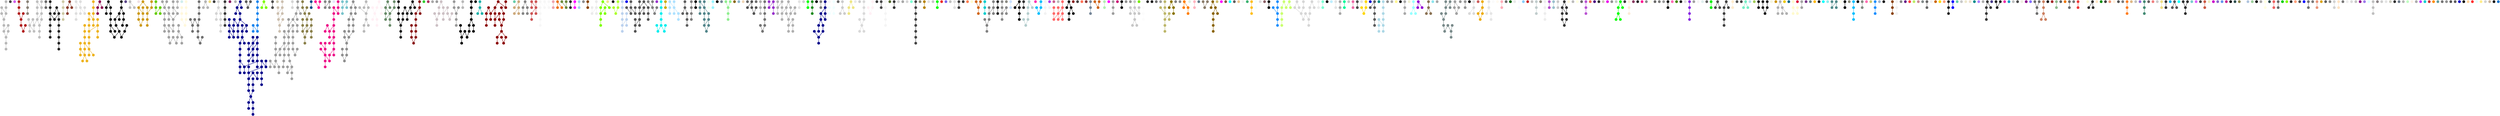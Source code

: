 graph rand {	node [ shape = point width = .4]	edge [ width = .4 penwidth = 4]	n_26_21 [ color = grey72 pos = "26,21!"];	n_18_17 [ color = grey27 pos = "18,17!"];	n_29_32 [ color = mediumorchid2 pos = "29,32!"];	n_8_9 [ color = firebrick pos = "8,9!"];	n_0_5 [ color = antiquewhite4 pos = "0,5!"];	n_19_18 [ color = grey pos = "19,18!"];	n_6_48 [ color = dimgray pos = "6,48!"];	n_11_14 [ color = gray14 pos = "11,14!"];	n_25_34 [ color = lemonchiffon3 pos = "25,34!"];	n_3_15 [ color = coral4 pos = "3,15!"];	n_22_28 [ color = grey87 pos = "22,28!"];	n_14_24 [ color = goldenrod2 pos = "14,24!"];	n_15_25 [ color = goldenrod2 pos = "15,25!"];	n_7_21 [ color = deeppink4 pos = "7,21!"];	n_18_30 [ color = gray8 pos = "18,30!"];	n_29_45 [ color = mediumpurple4 pos = "29,45!"];	n_21_41 [ color = grey74 pos = "21,41!"];	n_25_11 [ color = lavenderblush2 pos = "25,11!"];	n_10_31 [ color = goldenrod3 pos = "10,31!"];	n_2_27 [ color = chartreuse3 pos = "2,27!"];	n_22_5 [ color = grey64 pos = "22,5!"];	n_14_1 [ color = gray70 pos = "14,1!"];	n_25_47 [ color = lightcyan2 pos = "25,47!"];	n_3_28 [ color = cornsilk pos = "3,28!"];	n_14_37 [ color = gray44 pos = "14,37!"];	n_15_2 [ color = gray71 pos = "15,2!"];	n_26_11 [ color = lightgoldenrod2 pos = "26,11!"];	n_18_7 [ color = grey24 pos = "18,7!"];	n_17_48 [ color = gray83 pos = "17,48!"];	n_9_44 [ color = gray22 pos = "9,44!"];	n_29_22 [ color = maroon4 pos = "29,22!"];	n_21_18 [ color = grey70 pos = "21,18!"];	n_6_38 [ color = blue4 pos = "6,38!"];	n_11_4 [ color = gray35 pos = "11,4!"];	n_10_8 [ color = dodgerblue2 pos = "10,8!"];	n_25_24 [ color = lawngreen pos = "25,24!"];	n_10_44 [ color = gray31 pos = "10,44!"];	n_2_40 [ color = cornsilk3 pos = "2,40!"];	n_3_5 [ color = antiquewhite3 pos = "3,5!"];	n_22_18 [ color = grey83 pos = "22,18!"];	n_14_14 [ color = gray62 pos = "14,14!"];	n_17_25 [ color = goldenrod2 pos = "17,25!"];	n_28_34 [ color = lightgoldenrod4 pos = "28,34!"];	n_7_11 [ color = dodgerblue4 pos = "7,11!"];	n_6_15 [ color = deeppink1 pos = "6,15!"];	n_29_35 [ color = lightgoldenrod4 pos = "29,35!"];	n_21_31 [ color = grey52 pos = "21,31!"];	n_25_1 [ color = lavender pos = "25,1!"];	n_10_21 [ color = deeppink2 pos = "10,21!"];	n_2_17 [ color = cadetblue3 pos = "2,17!"];	n_13_32 [ color = gray56 pos = "13,32!"];	n_24_41 [ color = grey73 pos = "24,41!"];	n_3_18 [ color = cadetblue3 pos = "3,18!"];	n_16_37 [ color = gray44 pos = "16,37!"];	n_26_1 [ color = lavenderblush pos = "26,1!"];	n_5_27 [ color = darkseagreen4 pos = "5,27!"];	n_17_38 [ color = grey11 pos = "17,38!"];	n_9_34 [ color = firebrick4 pos = "9,34!"];	n_28_47 [ color = limegreen pos = "28,47!"];	n_29_12 [ color = maroon pos = "29,12!"];	n_21_8 [ color = grey66 pos = "21,8!"];	n_6_28 [ color = darkseagreen4 pos = "6,28!"];	n_20_48 [ color = grey61 pos = "20,48!"];	n_25_14 [ color = lavenderblush3 pos = "25,14!"];	n_12_44 [ color = gray60 pos = "12,44!"];	n_2_30 [ color = cornsilk pos = "2,30!"];	n_22_8 [ color = grey64 pos = "22,8!"];	n_14_4 [ color = gray72 pos = "14,4!"];	n_1_34 [ color = black pos = "1,34!"];	n_13_45 [ color = gray7 pos = "13,45!"];	n_17_15 [ color = gray62 pos = "17,15!"];	n_9_11 [ color = gray14 pos = "9,11!"];	n_28_24 [ color = lightseagreen pos = "28,24!"];	n_5_40 [ color = blue4 pos = "5,40!"];	n_6_5 [ color = darkred pos = "6,5!"];	n_9_47 [ color = gray100 pos = "9,47!"];	n_29_25 [ color = mediumaquamarine pos = "29,25!"];	n_21_21 [ color = grey72 pos = "21,21!"];	n_10_11 [ color = gray14 pos = "10,11!"];	n_2_7 [ color = burlywood3 pos = "2,7!"];	n_13_22 [ color = gray52 pos = "13,22!"];	n_24_31 [ color = indianred3 pos = "24,31!"];	n_16_27 [ color = gray97 pos = "16,27!"];	n_28_1 [ color = lightpink2 pos = "28,1!"];	n_1_47 [ color = chocolate2 pos = "1,47!"];	n_5_17 [ color = darkolivegreen4 pos = "5,17!"];	n_17_28 [ color = gray8 pos = "17,28!"];	n_9_24 [ color = gray17 pos = "9,24!"];	n_28_37 [ color = lightgoldenrod4 pos = "28,37!"];	n_29_2 [ color = magenta pos = "29,2!"];	n_27_41 [ color = lightskyblue2 pos = "27,41!"];	n_6_18 [ color = deeppink2 pos = "6,18!"];	n_20_38 [ color = grey55 pos = "20,38!"];	n_12_34 [ color = gray56 pos = "12,34!"];	n_4_30 [ color = darkorange4 pos = "4,30!"];	n_23_43 [ color = grey92 pos = "23,43!"];	n_24_8 [ color = grey64 pos = "24,8!"];	n_1_24 [ color = chartreuse1 pos = "1,24!"];	n_13_35 [ color = gray56 pos = "13,35!"];	n_24_44 [ color = khaki pos = "24,44!"];	n_16_40 [ color = grey12 pos = "16,40!"];	n_17_5 [ color = greenyellow pos = "17,5!"];	n_9_1 [ color = darkred pos = "9,1!"];	n_28_14 [ color = lightsteelblue2 pos = "28,14!"];	n_5_30 [ color = black pos = "5,30!"];	n_8_41 [ color = blue4 pos = "8,41!"];	n_0_37 [ color = blue2 pos = "0,37!"];	n_20_15 [ color = grey35 pos = "20,15!"];	n_11_46 [ color = gray33 pos = "11,46!"];	n_23_20 [ color = grey72 pos = "23,20!"];	n_12_47 [ color = gray33 pos = "12,47!"];	n_13_12 [ color = gray50 pos = "13,12!"];	n_4_43 [ color = darkorchid3 pos = "4,43!"];	n_24_21 [ color = grey72 pos = "24,21!"];	n_16_17 [ color = gray62 pos = "16,17!"];	n_1_37 [ color = blue4 pos = "1,37!"];	n_5_7 [ color = cyan2 pos = "5,7!"];	n_9_14 [ color = gold3 pos = "9,14!"];	n_27_31 [ color = lightskyblue1 pos = "27,31!"];	n_19_27 [ color = grey37 pos = "19,27!"];	n_20_28 [ color = grey50 pos = "20,28!"];	n_12_24 [ color = gray4 pos = "12,24!"];	n_4_20 [ color = cadetblue4 pos = "4,20!"];	n_23_33 [ color = honeydew pos = "23,33!"];	n_1_14 [ color = cadetblue1 pos = "1,14!"];	n_16_30 [ color = grey0 pos = "16,30!"];	n_28_4 [ color = lightslategrey pos = "28,4!"];	n_15_34 [ color = gray56 pos = "15,34!"];	n_26_43 [ color = lightgreen pos = "26,43!"];	n_18_39 [ color = grey11 pos = "18,39!"];	n_8_31 [ color = goldenrod4 pos = "8,31!"];	n_27_44 [ color = lightskyblue3 pos = "27,44!"];	n_0_27 [ color = bisque2 pos = "0,27!"];	n_19_40 [ color = grey40 pos = "19,40!"];	n_20_5 [ color = grey32 pos = "20,5!"];	n_11_36 [ color = gray43 pos = "11,36!"];	n_12_1 [ color = darkred pos = "12,1!"];	n_23_10 [ color = grey68 pos = "23,10!"];	n_12_37 [ color = gray44 pos = "12,37!"];	n_13_2 [ color = gray46 pos = "13,2!"];	n_4_33 [ color = darkorchid pos = "4,33!"];	n_24_11 [ color = grey69 pos = "24,11!"];	n_16_7 [ color = gray89 pos = "16,7!"];	n_14_46 [ color = gray82 pos = "14,46!"];	n_15_47 [ color = green1 pos = "15,47!"];	n_7_43 [ color = forestgreen pos = "7,43!"];	n_8_8 [ color = dodgerblue2 pos = "8,8!"];	n_27_21 [ color = grey72 pos = "27,21!"];	n_0_4 [ color = antiquewhite3 pos = "0,4!"];	n_19_17 [ color = grey35 pos = "19,17!"];	n_11_13 [ color = gray14 pos = "11,13!"];	n_8_44 [ color = gray0 pos = "8,44!"];	n_0_40 [ color = blue4 pos = "0,40!"];	n_20_18 [ color = grey49 pos = "20,18!"];	n_11_49 [ color = gray33 pos = "11,49!"];	n_12_14 [ color = gray14 pos = "12,14!"];	n_4_10 [ color = darkblue pos = "4,10!"];	n_23_23 [ color = grey97 pos = "23,23!"];	n_1_4 [ color = antiquewhite3 pos = "1,4!"];	n_15_24 [ color = goldenrod2 pos = "15,24!"];	n_7_20 [ color = deeppink2 pos = "7,20!"];	n_26_33 [ color = lightgoldenrod4 pos = "26,33!"];	n_18_29 [ color = gray8 pos = "18,29!"];	n_8_21 [ color = deeppink2 pos = "8,21!"];	n_0_17 [ color = azure pos = "0,17!"];	n_19_30 [ color = gray8 pos = "19,30!"];	n_11_26 [ color = gray40 pos = "11,26!"];	n_23_0 [ color = grey80 pos = "23,0!"];	n_25_46 [ color = khaki2 pos = "25,46!"];	n_3_27 [ color = chartreuse3 pos = "3,27!"];	n_22_40 [ color = grey91 pos = "22,40!"];	n_14_36 [ color = gray81 pos = "14,36!"];	n_15_1 [ color = gray85 pos = "15,1!"];	n_26_10 [ color = lavenderblush1 pos = "26,10!"];	n_18_6 [ color = grey23 pos = "18,6!"];	n_15_37 [ color = gray44 pos = "15,37!"];	n_7_33 [ color = firebrick4 pos = "7,33!"];	n_26_46 [ color = khaki2 pos = "26,46!"];	n_27_11 [ color = lavenderblush3 pos = "27,11!"];	n_18_42 [ color = grey29 pos = "18,42!"];	n_19_7 [ color = grey32 pos = "19,7!"];	n_11_3 [ color = darkred pos = "11,3!"];	n_12_4 [ color = gray35 pos = "12,4!"];	n_25_23 [ color = grey96 pos = "25,23!"];	n_4_0 [ color = darkolivegreen pos = "4,0!"];	n_10_43 [ color = gray21 pos = "10,43!"];	n_2_39 [ color = blue4 pos = "2,39!"];	n_22_17 [ color = grey82 pos = "22,17!"];	n_14_13 [ color = gray50 pos = "14,13!"];	n_3_40 [ color = darkgray pos = "3,40!"];	n_14_49 [ color = gray84 pos = "14,49!"];	n_15_14 [ color = gray62 pos = "15,14!"];	n_7_10 [ color = dodgerblue4 pos = "7,10!"];	n_26_23 [ color = grey96 pos = "26,23!"];	n_18_19 [ color = grey pos = "18,19!"];	n_29_34 [ color = lightgoldenrod4 pos = "29,34!"];	n_8_11 [ color = firebrick pos = "8,11!"];	n_0_7 [ color = aquamarine pos = "0,7!"];	n_11_16 [ color = gray27 pos = "11,16!"];	n_10_20 [ color = deeppink2 pos = "10,20!"];	n_25_36 [ color = lemonchiffon4 pos = "25,36!"];	n_3_17 [ color = darkgoldenrod pos = "3,17!"];	n_22_30 [ color = grey88 pos = "22,30!"];	n_14_26 [ color = gray78 pos = "14,26!"];	n_26_0 [ color = lavenderblush pos = "26,0!"];	n_28_46 [ color = lime pos = "28,46!"];	n_7_23 [ color = firebrick2 pos = "7,23!"];	n_27_1 [ color = lightpink2 pos = "27,1!"];	n_6_27 [ color = darkseagreen4 pos = "6,27!"];	n_29_47 [ color = mediumslateblue pos = "29,47!"];	n_21_43 [ color = grey75 pos = "21,43!"];	n_25_13 [ color = lavenderblush3 pos = "25,13!"];	n_10_33 [ color = firebrick4 pos = "10,33!"];	n_2_29 [ color = cornsilk pos = "2,29!"];	n_22_7 [ color = grey64 pos = "22,7!"];	n_14_3 [ color = gray71 pos = "14,3!"];	n_3_30 [ color = cornsilk pos = "3,30!"];	n_15_4 [ color = gray87 pos = "15,4!"];	n_7_0 [ color = darkred pos = "7,0!"];	n_26_13 [ color = lavenderblush3 pos = "26,13!"];	n_18_9 [ color = grey25 pos = "18,9!"];	n_9_46 [ color = gray23 pos = "9,46!"];	n_29_24 [ color = lightseagreen pos = "29,24!"];	n_21_20 [ color = grey72 pos = "21,20!"];	n_6_40 [ color = blue4 pos = "6,40!"];	n_10_10 [ color = gray14 pos = "10,10!"];	n_2_6 [ color = coral pos = "2,6!"];	n_25_26 [ color = lemonchiffon pos = "25,26!"];	n_2_42 [ color = chocolate pos = "2,42!"];	n_3_7 [ color = cyan3 pos = "3,7!"];	n_22_20 [ color = grey72 pos = "22,20!"];	n_14_16 [ color = gray51 pos = "14,16!"];	n_17_27 [ color = gray97 pos = "17,27!"];	n_9_23 [ color = gray16 pos = "9,23!"];	n_28_36 [ color = lightgoldenrod4 pos = "28,36!"];	n_29_1 [ color = magenta pos = "29,1!"];	n_6_17 [ color = deeppink2 pos = "6,17!"];	n_29_37 [ color = lightgoldenrod4 pos = "29,37!"];	n_21_33 [ color = grey54 pos = "21,33!"];	n_25_3 [ color = grey64 pos = "25,3!"];	n_10_23 [ color = gray16 pos = "10,23!"];	n_2_19 [ color = cadetblue4 pos = "2,19!"];	n_13_34 [ color = gray56 pos = "13,34!"];	n_24_43 [ color = ivory4 pos = "24,43!"];	n_16_39 [ color = grey11 pos = "16,39!"];	n_28_13 [ color = lightsteelblue1 pos = "28,13!"];	n_5_29 [ color = black pos = "5,29!"];	n_17_40 [ color = grey2 pos = "17,40!"];	n_9_36 [ color = gray20 pos = "9,36!"];	n_28_49 [ color = lightcyan3 pos = "28,49!"];	n_29_14 [ color = maroon1 pos = "29,14!"];	n_21_10 [ color = grey68 pos = "21,10!"];	n_6_30 [ color = deepskyblue1 pos = "6,30!"];	n_10_0 [ color = darkred pos = "10,0!"];	n_25_16 [ color = grey95 pos = "25,16!"];	n_12_46 [ color = gray33 pos = "12,46!"];	n_4_42 [ color = darkorchid2 pos = "4,42!"];	n_24_20 [ color = hotpink3 pos = "24,20!"];	n_14_6 [ color = gray73 pos = "14,6!"];	n_1_36 [ color = blue4 pos = "1,36!"];	n_13_47 [ color = gray33 pos = "13,47!"];	n_17_17 [ color = grey pos = "17,17!"];	n_9_13 [ color = firebrick pos = "9,13!"];	n_28_26 [ color = indianred1 pos = "28,26!"];	n_5_42 [ color = blue4 pos = "5,42!"];	n_6_7 [ color = cyan2 pos = "6,7!"];	n_21_23 [ color = grey5 pos = "21,23!"];	n_0_49 [ color = brown4 pos = "0,49!"];	n_20_27 [ color = grey50 pos = "20,27!"];	n_10_13 [ color = gray26 pos = "10,13!"];	n_23_32 [ color = honeydew pos = "23,32!"];	n_2_9 [ color = coral1 pos = "2,9!"];	n_13_24 [ color = goldenrod2 pos = "13,24!"];	n_24_33 [ color = indianred4 pos = "24,33!"];	n_16_29 [ color = gray56 pos = "16,29!"];	n_28_3 [ color = lightslategray pos = "28,3!"];	n_1_49 [ color = chocolate3 pos = "1,49!"];	n_5_19 [ color = darkseagreen2 pos = "5,19!"];	n_17_30 [ color = gray8 pos = "17,30!"];	n_9_26 [ color = goldenrod2 pos = "9,26!"];	n_29_4 [ color = magenta1 pos = "29,4!"];	n_21_0 [ color = grey62 pos = "21,0!"];	n_27_43 [ color = lightgreen pos = "27,43!"];	n_6_20 [ color = deeppink3 pos = "6,20!"];	n_19_39 [ color = grey4 pos = "19,39!"];	n_20_40 [ color = grey57 pos = "20,40!"];	n_12_36 [ color = gray58 pos = "12,36!"];	n_13_1 [ color = gray46 pos = "13,1!"];	n_4_32 [ color = black pos = "4,32!"];	n_23_45 [ color = grey78 pos = "23,45!"];	n_24_10 [ color = grey69 pos = "24,10!"];	n_16_6 [ color = greenyellow pos = "16,6!"];	n_1_26 [ color = chartreuse2 pos = "1,26!"];	n_13_37 [ color = gray44 pos = "13,37!"];	n_16_42 [ color = gray99 pos = "16,42!"];	n_17_7 [ color = grey17 pos = "17,7!"];	n_9_3 [ color = gray12 pos = "9,3!"];	n_28_16 [ color = lightsteelblue2 pos = "28,16!"];	n_15_46 [ color = green1 pos = "15,46!"];	n_5_32 [ color = darkorchid pos = "5,32!"];	n_8_43 [ color = forestgreen pos = "8,43!"];	n_0_39 [ color = blue4 pos = "0,39!"];	n_20_17 [ color = grey35 pos = "20,17!"];	n_11_48 [ color = gray45 pos = "11,48!"];	n_12_13 [ color = gray50 pos = "12,13!"];	n_23_22 [ color = grey96 pos = "23,22!"];	n_1_3 [ color = antiquewhite3 pos = "1,3!"];	n_12_49 [ color = gray61 pos = "12,49!"];	n_13_14 [ color = gray62 pos = "13,14!"];	n_4_45 [ color = darkkhaki pos = "4,45!"];	n_24_23 [ color = grey96 pos = "24,23!"];	n_16_19 [ color = grey pos = "16,19!"];	n_1_39 [ color = blue4 pos = "1,39!"];	n_5_9 [ color = cyan2 pos = "5,9!"];	n_9_16 [ color = gold4 pos = "9,16!"];	n_8_20 [ color = deeppink2 pos = "8,20!"];	n_27_33 [ color = lightgoldenrod4 pos = "27,33!"];	n_19_29 [ color = gray8 pos = "19,29!"];	n_11_25 [ color = goldenrod2 pos = "11,25!"];	n_20_30 [ color = grey51 pos = "20,30!"];	n_12_26 [ color = gray54 pos = "12,26!"];	n_4_22 [ color = darkorange1 pos = "4,22!"];	n_23_35 [ color = honeydew2 pos = "23,35!"];	n_24_0 [ color = grey80 pos = "24,0!"];	n_1_16 [ color = azure pos = "1,16!"];	n_15_36 [ color = gray44 pos = "15,36!"];	n_7_32 [ color = firebrick4 pos = "7,32!"];	n_26_45 [ color = lightpink pos = "26,45!"];	n_27_10 [ color = lavenderblush1 pos = "27,10!"];	n_18_41 [ color = grey2 pos = "18,41!"];	n_8_33 [ color = firebrick4 pos = "8,33!"];	n_27_46 [ color = lightskyblue4 pos = "27,46!"];	n_0_29 [ color = bisque4 pos = "0,29!"];	n_19_42 [ color = grey29 pos = "19,42!"];	n_20_7 [ color = grey32 pos = "20,7!"];	n_11_38 [ color = blue4 pos = "11,38!"];	n_12_3 [ color = gray35 pos = "12,3!"];	n_23_12 [ color = grey69 pos = "23,12!"];	n_13_4 [ color = gray46 pos = "13,4!"];	n_4_35 [ color = darkgoldenrod4 pos = "4,35!"];	n_16_9 [ color = gray62 pos = "16,9!"];	n_3_39 [ color = blue4 pos = "3,39!"];	n_14_48 [ color = gray83 pos = "14,48!"];	n_26_22 [ color = lightgoldenrod3 pos = "26,22!"];	n_15_49 [ color = gray83 pos = "15,49!"];	n_7_45 [ color = fuchsia pos = "7,45!"];	n_8_10 [ color = firebrick pos = "8,10!"];	n_27_23 [ color = lightsalmon4 pos = "27,23!"];	n_0_6 [ color = aqua pos = "0,6!"];	n_19_19 [ color = grey pos = "19,19!"];	n_11_15 [ color = gray37 pos = "11,15!"];	n_0_42 [ color = blue4 pos = "0,42!"];	n_12_16 [ color = gray51 pos = "12,16!"];	n_4_12 [ color = darkblue pos = "4,12!"];	n_22_29 [ color = grey87 pos = "22,29!"];	n_1_6 [ color = burlywood2 pos = "1,6!"];	n_15_26 [ color = gray95 pos = "15,26!"];	n_7_22 [ color = deeppink4 pos = "7,22!"];	n_26_35 [ color = lemonchiffon3 pos = "26,35!"];	n_27_0 [ color = lavenderblush pos = "27,0!"];	n_18_31 [ color = gray8 pos = "18,31!"];	n_29_46 [ color = mediumseagreen pos = "29,46!"];	n_8_23 [ color = goldenrod1 pos = "8,23!"];	n_0_19 [ color = azure1 pos = "0,19!"];	n_11_28 [ color = goldenrod3 pos = "11,28!"];	n_23_2 [ color = grey64 pos = "23,2!"];	n_25_48 [ color = lightcyan3 pos = "25,48!"];	n_3_29 [ color = cornsilk pos = "3,29!"];	n_22_42 [ color = grey92 pos = "22,42!"];	n_14_38 [ color = gray44 pos = "14,38!"];	n_15_3 [ color = gray86 pos = "15,3!"];	n_26_12 [ color = lavenderblush3 pos = "26,12!"];	n_18_8 [ color = gray62 pos = "18,8!"];	n_15_39 [ color = gray44 pos = "15,39!"];	n_7_35 [ color = blue4 pos = "7,35!"];	n_8_0 [ color = darkred pos = "8,0!"];	n_27_13 [ color = lightpink4 pos = "27,13!"];	n_18_44 [ color = grey3 pos = "18,44!"];	n_19_9 [ color = gray62 pos = "19,9!"];	n_11_5 [ color = dodgerblue pos = "11,5!"];	n_25_25 [ color = lawngreen pos = "25,25!"];	n_4_2 [ color = darkolivegreen1 pos = "4,2!"];	n_10_45 [ color = gray22 pos = "10,45!"];	n_2_41 [ color = chocolate pos = "2,41!"];	n_3_6 [ color = cyan2 pos = "3,6!"];	n_22_19 [ color = grey84 pos = "22,19!"];	n_14_15 [ color = gray51 pos = "14,15!"];	n_3_42 [ color = chocolate pos = "3,42!"];	n_15_16 [ color = gray92 pos = "15,16!"];	n_7_12 [ color = firebrick pos = "7,12!"];	n_26_25 [ color = indianred1 pos = "26,25!"];	n_18_21 [ color = grey pos = "18,21!"];	n_29_36 [ color = lightgoldenrod4 pos = "29,36!"];	n_21_32 [ color = grey54 pos = "21,32!"];	n_0_9 [ color = aquamarine1 pos = "0,9!"];	n_10_22 [ color = gray3 pos = "10,22!"];	n_25_38 [ color = lightblue1 pos = "25,38!"];	n_3_19 [ color = cadetblue4 pos = "3,19!"];	n_22_32 [ color = grey89 pos = "22,32!"];	n_14_28 [ color = gray66 pos = "14,28!"];	n_26_2 [ color = lavenderblush pos = "26,2!"];	n_17_39 [ color = grey11 pos = "17,39!"];	n_28_48 [ color = lightcyan3 pos = "28,48!"];	n_29_13 [ color = lightsteelblue1 pos = "29,13!"];	n_6_29 [ color = deepskyblue1 pos = "6,29!"];	n_29_49 [ color = mediumspringgreen pos = "29,49!"];	n_21_45 [ color = grey77 pos = "21,45!"];	n_25_15 [ color = hotpink2 pos = "25,15!"];	n_10_35 [ color = gray30 pos = "10,35!"];	n_2_31 [ color = cornsilk pos = "2,31!"];	n_22_9 [ color = grey64 pos = "22,9!"];	n_14_5 [ color = gray72 pos = "14,5!"];	n_13_46 [ color = gray33 pos = "13,46!"];	n_15_6 [ color = gray88 pos = "15,6!"];	n_28_25 [ color = lightseagreen pos = "28,25!"];	n_7_2 [ color = darkred pos = "7,2!"];	n_18_11 [ color = gray62 pos = "18,11!"];	n_5_41 [ color = blue4 pos = "5,41!"];	n_9_48 [ color = gold pos = "9,48!"];	n_29_26 [ color = mediumblue pos = "29,26!"];	n_21_22 [ color = grey36 pos = "21,22!"];	n_6_42 [ color = blue4 pos = "6,42!"];	n_10_12 [ color = gray14 pos = "10,12!"];	n_2_8 [ color = burlywood3 pos = "2,8!"];	n_25_28 [ color = indianred1 pos = "25,28!"];	n_24_32 [ color = indianred3 pos = "24,32!"];	n_3_9 [ color = cyan4 pos = "3,9!"];	n_14_18 [ color = gray51 pos = "14,18!"];	n_1_48 [ color = chocolate2 pos = "1,48!"];	n_17_29 [ color = gray8 pos = "17,29!"];	n_9_25 [ color = gray17 pos = "9,25!"];	n_28_38 [ color = lightblue pos = "28,38!"];	n_29_3 [ color = lightslategray pos = "29,3!"];	n_6_19 [ color = deeppink2 pos = "6,19!"];	n_21_35 [ color = grey54 pos = "21,35!"];	n_20_39 [ color = grey56 pos = "20,39!"];	n_25_5 [ color = grey64 pos = "25,5!"];	n_10_25 [ color = goldenrod2 pos = "10,25!"];	n_2_21 [ color = cadetblue4 pos = "2,21!"];	n_13_36 [ color = gray67 pos = "13,36!"];	n_24_45 [ color = khaki1 pos = "24,45!"];	n_16_41 [ color = grey13 pos = "16,41!"];	n_17_6 [ color = greenyellow pos = "17,6!"];	n_28_15 [ color = lightsteelblue2 pos = "28,15!"];	n_5_31 [ color = black pos = "5,31!"];	n_17_42 [ color = gray99 pos = "17,42!"];	n_9_38 [ color = blue4 pos = "9,38!"];	n_29_16 [ color = lightsteelblue2 pos = "29,16!"];	n_21_12 [ color = gray62 pos = "21,12!"];	n_6_32 [ color = darkorchid pos = "6,32!"];	n_10_2 [ color = darkred pos = "10,2!"];	n_12_48 [ color = gray33 pos = "12,48!"];	n_13_13 [ color = gray50 pos = "13,13!"];	n_4_44 [ color = darkgrey pos = "4,44!"];	n_24_22 [ color = grey96 pos = "24,22!"];	n_16_18 [ color = grey pos = "16,18!"];	n_1_38 [ color = blue4 pos = "1,38!"];	n_13_49 [ color = gray33 pos = "13,49!"];	n_5_8 [ color = cyan2 pos = "5,8!"];	n_17_19 [ color = grey pos = "17,19!"];	n_9_15 [ color = gold4 pos = "9,15!"];	n_28_28 [ color = lightyellow2 pos = "28,28!"];	n_5_44 [ color = darkslategray1 pos = "5,44!"];	n_6_9 [ color = darkviolet pos = "6,9!"];	n_20_29 [ color = gray8 pos = "20,29!"];	n_12_25 [ color = goldenrod2 pos = "12,25!"];	n_23_34 [ color = honeydew1 pos = "23,34!"];	n_2_11 [ color = burlywood4 pos = "2,11!"];	n_1_15 [ color = cadetblue2 pos = "1,15!"];	n_13_26 [ color = gray65 pos = "13,26!"];	n_24_35 [ color = invis pos = "24,35!"];	n_16_31 [ color = gray8 pos = "16,31!"];	n_28_5 [ color = lightcyan4 pos = "28,5!"];	n_5_21 [ color = cadetblue4 pos = "5,21!"];	n_9_28 [ color = goldenrod3 pos = "9,28!"];	n_29_6 [ color = lightcyan4 pos = "29,6!"];	n_21_2 [ color = grey63 pos = "21,2!"];	n_8_32 [ color = firebrick4 pos = "8,32!"];	n_27_45 [ color = lightpink pos = "27,45!"];	n_19_41 [ color = grey2 pos = "19,41!"];	n_11_37 [ color = gray44 pos = "11,37!"];	n_20_42 [ color = grey59 pos = "20,42!"];	n_12_38 [ color = gray59 pos = "12,38!"];	n_13_3 [ color = gray46 pos = "13,3!"];	n_4_34 [ color = darkgoldenrod4 pos = "4,34!"];	n_23_47 [ color = grey78 pos = "23,47!"];	n_24_12 [ color = grey69 pos = "24,12!"];	n_16_8 [ color = gray62 pos = "16,8!"];	n_1_28 [ color = bisque4 pos = "1,28!"];	n_17_9 [ color = gray62 pos = "17,9!"];	n_9_5 [ color = dodgerblue pos = "9,5!"];	n_28_18 [ color = lightsteelblue2 pos = "28,18!"];	n_15_48 [ color = gray83 pos = "15,48!"];	n_7_44 [ color = darkslategray1 pos = "7,44!"];	n_27_22 [ color = grey72 pos = "27,22!"];	n_8_45 [ color = gray1 pos = "8,45!"];	n_0_41 [ color = blue4 pos = "0,41!"];	n_20_19 [ color = grey49 pos = "20,19!"];	n_12_15 [ color = gray51 pos = "12,15!"];	n_4_11 [ color = darkblue pos = "4,11!"];	n_23_24 [ color = grey85 pos = "23,24!"];	n_1_5 [ color = antiquewhite4 pos = "1,5!"];	n_13_16 [ color = gray51 pos = "13,16!"];	n_4_47 [ color = darkkhaki pos = "4,47!"];	n_24_25 [ color = indianred pos = "24,25!"];	n_16_21 [ color = grey pos = "16,21!"];	n_26_34 [ color = lightgoldenrod4 pos = "26,34!"];	n_5_11 [ color = darkblue pos = "5,11!"];	n_8_22 [ color = goldenrod1 pos = "8,22!"];	n_27_35 [ color = lemonchiffon3 pos = "27,35!"];	n_0_18 [ color = azure1 pos = "0,18!"];	n_19_31 [ color = gray8 pos = "19,31!"];	n_11_27 [ color = goldenrod3 pos = "11,27!"];	n_23_1 [ color = grey80 pos = "23,1!"];	n_20_32 [ color = grey52 pos = "20,32!"];	n_12_28 [ color = gray56 pos = "12,28!"];	n_4_24 [ color = darkgoldenrod2 pos = "4,24!"];	n_23_37 [ color = grey90 pos = "23,37!"];	n_24_2 [ color = grey64 pos = "24,2!"];	n_22_41 [ color = grey74 pos = "22,41!"];	n_1_18 [ color = cadetblue3 pos = "1,18!"];	n_15_38 [ color = gray98 pos = "15,38!"];	n_7_34 [ color = floralwhite pos = "7,34!"];	n_26_47 [ color = lightpink1 pos = "26,47!"];	n_27_12 [ color = lavenderblush3 pos = "27,12!"];	n_18_43 [ color = grey3 pos = "18,43!"];	n_19_8 [ color = gray62 pos = "19,8!"];	n_8_35 [ color = blue4 pos = "8,35!"];	n_0_31 [ color = black pos = "0,31!"];	n_19_44 [ color = grey42 pos = "19,44!"];	n_20_9 [ color = gray62 pos = "20,9!"];	n_11_40 [ color = blue4 pos = "11,40!"];	n_12_5 [ color = gray46 pos = "12,5!"];	n_4_1 [ color = darkolivegreen1 pos = "4,1!"];	n_23_14 [ color = grey69 pos = "23,14!"];	n_3_41 [ color = darkgreen pos = "3,41!"];	n_15_15 [ color = gray91 pos = "15,15!"];	n_26_24 [ color = lawngreen pos = "26,24!"];	n_18_20 [ color = grey pos = "18,20!"];	n_7_47 [ color = ghostwhite pos = "7,47!"];	n_8_12 [ color = firebrick pos = "8,12!"];	n_27_25 [ color = lightskyblue pos = "27,25!"];	n_0_8 [ color = aquamarine1 pos = "0,8!"];	n_19_21 [ color = grey36 pos = "19,21!"];	n_11_17 [ color = gray27 pos = "11,17!"];	n_25_37 [ color = lightblue pos = "25,37!"];	n_4_14 [ color = darkblue pos = "4,14!"];	n_22_31 [ color = grey89 pos = "22,31!"];	n_14_27 [ color = gray66 pos = "14,27!"];	n_15_28 [ color = gray97 pos = "15,28!"];	n_7_24 [ color = firebrick3 pos = "7,24!"];	n_26_37 [ color = lightblue pos = "26,37!"];	n_27_2 [ color = lavenderblush pos = "27,2!"];	n_18_33 [ color = gray8 pos = "18,33!"];	n_29_48 [ color = mediumspringgreen pos = "29,48!"];	n_21_44 [ color = grey76 pos = "21,44!"];	n_0_21 [ color = azure3 pos = "0,21!"];	n_11_30 [ color = goldenrod3 pos = "11,30!"];	n_23_4 [ color = grey64 pos = "23,4!"];	n_10_34 [ color = firebrick4 pos = "10,34!"];	n_3_31 [ color = cornsilk pos = "3,31!"];	n_22_44 [ color = grey78 pos = "22,44!"];	n_14_40 [ color = gray44 pos = "14,40!"];	n_15_5 [ color = gray87 pos = "15,5!"];	n_7_1 [ color = darkred pos = "7,1!"];	n_26_14 [ color = lavenderblush3 pos = "26,14!"];	n_18_10 [ color = grey25 pos = "18,10!"];	n_7_37 [ color = blue4 pos = "7,37!"];	n_8_2 [ color = darkred pos = "8,2!"];	n_19_11 [ color = gray62 pos = "19,11!"];	n_6_41 [ color = blue4 pos = "6,41!"];	n_11_7 [ color = dodgerblue2 pos = "11,7!"];	n_25_27 [ color = indianred1 pos = "25,27!"];	n_10_47 [ color = gray33 pos = "10,47!"];	n_2_43 [ color = cornsilk4 pos = "2,43!"];	n_3_8 [ color = cyan3 pos = "3,8!"];	n_22_21 [ color = grey72 pos = "22,21!"];	n_14_17 [ color = gray51 pos = "14,17!"];	n_3_44 [ color = darkgrey pos = "3,44!"];	n_15_18 [ color = gray93 pos = "15,18!"];	n_7_14 [ color = deeppink1 pos = "7,14!"];	n_18_23 [ color = goldenrod2 pos = "18,23!"];	n_29_38 [ color = mediumorchid3 pos = "29,38!"];	n_21_34 [ color = grey54 pos = "21,34!"];	n_25_4 [ color = grey64 pos = "25,4!"];	n_10_24 [ color = gray16 pos = "10,24!"];	n_2_20 [ color = cadetblue4 pos = "2,20!"];	n_25_40 [ color = lightblue3 pos = "25,40!"];	n_3_21 [ color = cadetblue4 pos = "3,21!"];	n_14_30 [ color = gray79 pos = "14,30!"];	n_26_4 [ color = lavenderblush pos = "26,4!"];	n_18_0 [ color = grey20 pos = "18,0!"];	n_17_41 [ color = grey2 pos = "17,41!"];	n_9_37 [ color = blue4 pos = "9,37!"];	n_29_15 [ color = lightsteelblue2 pos = "29,15!"];	n_21_11 [ color = gray62 pos = "21,11!"];	n_6_31 [ color = black pos = "6,31!"];	n_10_1 [ color = darkred pos = "10,1!"];	n_21_47 [ color = grey78 pos = "21,47!"];	n_25_17 [ color = grey84 pos = "25,17!"];	n_10_37 [ color = blue4 pos = "10,37!"];	n_2_33 [ color = cornsilk1 pos = "2,33!"];	n_22_11 [ color = grey69 pos = "22,11!"];	n_14_7 [ color = gray74 pos = "14,7!"];	n_13_48 [ color = gray33 pos = "13,48!"];	n_17_18 [ color = grey pos = "17,18!"];	n_28_27 [ color = lightyellow1 pos = "28,27!"];	n_7_4 [ color = dimgrey pos = "7,4!"];	n_5_43 [ color = blue4 pos = "5,43!"];	n_6_8 [ color = cyan2 pos = "6,8!"];	n_29_28 [ color = mediumorchid pos = "29,28!"];	n_21_24 [ color = grey5 pos = "21,24!"];	n_6_44 [ color = darkslategray1 pos = "6,44!"];	n_10_14 [ color = gray27 pos = "10,14!"];	n_2_10 [ color = coral2 pos = "2,10!"];	n_13_25 [ color = goldenrod2 pos = "13,25!"];	n_24_34 [ color = indigo pos = "24,34!"];	n_3_11 [ color = burlywood4 pos = "3,11!"];	n_5_20 [ color = cadetblue4 pos = "5,20!"];	n_17_31 [ color = gray8 pos = "17,31!"];	n_9_27 [ color = gray18 pos = "9,27!"];	n_28_40 [ color = lightyellow3 pos = "28,40!"];	n_29_5 [ color = magenta2 pos = "29,5!"];	n_21_1 [ color = grey62 pos = "21,1!"];	n_6_21 [ color = deeppink4 pos = "6,21!"];	n_20_41 [ color = grey58 pos = "20,41!"];	n_25_7 [ color = grey64 pos = "25,7!"];	n_23_46 [ color = honeydew3 pos = "23,46!"];	n_2_23 [ color = chartreuse1 pos = "2,23!"];	n_22_1 [ color = grey62 pos = "22,1!"];	n_1_27 [ color = chartreuse3 pos = "1,27!"];	n_13_38 [ color = gray44 pos = "13,38!"];	n_24_47 [ color = khaki2 pos = "24,47!"];	n_16_43 [ color = green pos = "16,43!"];	n_17_8 [ color = gray62 pos = "17,8!"];	n_9_4 [ color = dodgerblue pos = "9,4!"];	n_28_17 [ color = lightsteelblue2 pos = "28,17!"];	n_5_33 [ color = darkorchid pos = "5,33!"];	n_9_40 [ color = blue4 pos = "9,40!"];	n_29_18 [ color = lightsteelblue2 pos = "29,18!"];	n_21_14 [ color = grey69 pos = "21,14!"];	n_10_4 [ color = gray24 pos = "10,4!"];	n_2_0 [ color = antiquewhite pos = "2,0!"];	n_13_15 [ color = gray51 pos = "13,15!"];	n_4_46 [ color = darkkhaki pos = "4,46!"];	n_24_24 [ color = hotpink4 pos = "24,24!"];	n_16_20 [ color = gray93 pos = "16,20!"];	n_1_40 [ color = blue4 pos = "1,40!"];	n_5_10 [ color = darkblue pos = "5,10!"];	n_17_21 [ color = grey pos = "17,21!"];	n_9_17 [ color = gray15 pos = "9,17!"];	n_28_30 [ color = lightskyblue1 pos = "28,30!"];	n_27_34 [ color = lightgoldenrod4 pos = "27,34!"];	n_6_11 [ color = deeppink pos = "6,11!"];	n_20_31 [ color = grey52 pos = "20,31!"];	n_12_27 [ color = gray55 pos = "12,27!"];	n_4_23 [ color = darkorange1 pos = "4,23!"];	n_23_36 [ color = grey90 pos = "23,36!"];	n_24_1 [ color = grey64 pos = "24,1!"];	n_1_17 [ color = azure pos = "1,17!"];	n_13_28 [ color = gray56 pos = "13,28!"];	n_24_37 [ color = ivory1 pos = "24,37!"];	n_16_33 [ color = gray8 pos = "16,33!"];	n_28_7 [ color = lightcyan4 pos = "28,7!"];	n_5_23 [ color = darkorange1 pos = "5,23!"];	n_21_4 [ color = grey64 pos = "21,4!"];	n_8_34 [ color = firebrick4 pos = "8,34!"];	n_27_47 [ color = lightpink1 pos = "27,47!"];	n_0_30 [ color = black pos = "0,30!"];	n_19_43 [ color = grey41 pos = "19,43!"];	n_20_8 [ color = grey48 pos = "20,8!"];	n_11_39 [ color = blue4 pos = "11,39!"];	n_23_13 [ color = grey69 pos = "23,13!"];	n_20_44 [ color = grey60 pos = "20,44!"];	n_12_40 [ color = gray6 pos = "12,40!"];	n_13_5 [ color = gray46 pos = "13,5!"];	n_4_36 [ color = blue4 pos = "4,36!"];	n_23_49 [ color = hotpink pos = "23,49!"];	n_24_14 [ color = grey69 pos = "24,14!"];	n_16_10 [ color = gray62 pos = "16,10!"];	n_1_30 [ color = chartreuse4 pos = "1,30!"];	n_5_0 [ color = darkolivegreen1 pos = "5,0!"];	n_17_11 [ color = gray62 pos = "17,11!"];	n_9_7 [ color = gray13 pos = "9,7!"];	n_7_46 [ color = gainsboro pos = "7,46!"];	n_27_24 [ color = lightseagreen pos = "27,24!"];	n_6_1 [ color = darkred pos = "6,1!"];	n_19_20 [ color = grey pos = "19,20!"];	n_8_47 [ color = gray100 pos = "8,47!"];	n_0_43 [ color = blueviolet pos = "0,43!"];	n_20_21 [ color = grey36 pos = "20,21!"];	n_12_17 [ color = gray27 pos = "12,17!"];	n_4_13 [ color = darkblue pos = "4,13!"];	n_23_26 [ color = grey87 pos = "23,26!"];	n_1_7 [ color = burlywood3 pos = "1,7!"];	n_13_18 [ color = gray63 pos = "13,18!"];	n_16_23 [ color = goldenrod2 pos = "16,23!"];	n_15_27 [ color = gray96 pos = "15,27!"];	n_26_36 [ color = lightgoldenrod4 pos = "26,36!"];	n_5_13 [ color = darkblue pos = "5,13!"];	n_18_32 [ color = gray8 pos = "18,32!"];	n_8_24 [ color = goldenrod1 pos = "8,24!"];	n_27_37 [ color = lightgoldenrod4 pos = "27,37!"];	n_0_20 [ color = azure2 pos = "0,20!"];	n_19_33 [ color = grey38 pos = "19,33!"];	n_11_29 [ color = goldenrod3 pos = "11,29!"];	n_23_3 [ color = grey64 pos = "23,3!"];	n_12_30 [ color = gray56 pos = "12,30!"];	n_25_49 [ color = lightcyan3 pos = "25,49!"];	n_4_26 [ color = chartreuse3 pos = "4,26!"];	n_24_4 [ color = grey64 pos = "24,4!"];	n_16_0 [ color = green2 pos = "16,0!"];	n_22_43 [ color = grey92 pos = "22,43!"];	n_1_20 [ color = cadetblue4 pos = "1,20!"];	n_14_39 [ color = gray44 pos = "14,39!"];	n_15_40 [ color = gray44 pos = "15,40!"];	n_7_36 [ color = blue4 pos = "7,36!"];	n_8_1 [ color = darkred pos = "8,1!"];	n_26_49 [ color = lightcyan3 pos = "26,49!"];	n_27_14 [ color = lavenderblush3 pos = "27,14!"];	n_18_45 [ color = grey30 pos = "18,45!"];	n_19_10 [ color = gray62 pos = "19,10!"];	n_11_6 [ color = gray25 pos = "11,6!"];	n_8_37 [ color = blue4 pos = "8,37!"];	n_0_33 [ color = blanchedalmond pos = "0,33!"];	n_20_11 [ color = gray62 pos = "20,11!"];	n_11_42 [ color = blue4 pos = "11,42!"];	n_12_7 [ color = dodgerblue2 pos = "12,7!"];	n_4_3 [ color = darkolivegreen1 pos = "4,3!"];	n_23_16 [ color = grey95 pos = "23,16!"];	n_10_46 [ color = gray32 pos = "10,46!"];	n_3_43 [ color = darkgrey pos = "3,43!"];	n_15_17 [ color = gray92 pos = "15,17!"];	n_7_13 [ color = darkblue pos = "7,13!"];	n_26_26 [ color = indianred1 pos = "26,26!"];	n_18_22 [ color = grey28 pos = "18,22!"];	n_7_49 [ color = gold pos = "7,49!"];	n_8_14 [ color = gold3 pos = "8,14!"];	n_27_27 [ color = indianred1 pos = "27,27!"];	n_0_10 [ color = aquamarine2 pos = "0,10!"];	n_19_23 [ color = goldenrod2 pos = "19,23!"];	n_11_19 [ color = deeppink2 pos = "11,19!"];	n_25_39 [ color = lightblue2 pos = "25,39!"];	n_4_16 [ color = darkolivegreen3 pos = "4,16!"];	n_3_20 [ color = cadetblue4 pos = "3,20!"];	n_22_33 [ color = grey9 pos = "22,33!"];	n_14_29 [ color = gray56 pos = "14,29!"];	n_26_3 [ color = lavenderblush pos = "26,3!"];	n_15_30 [ color = gray79 pos = "15,30!"];	n_7_26 [ color = darkseagreen4 pos = "7,26!"];	n_26_39 [ color = lightblue pos = "26,39!"];	n_27_4 [ color = lightcyan4 pos = "27,4!"];	n_18_35 [ color = grey10 pos = "18,35!"];	n_19_0 [ color = grey20 pos = "19,0!"];	n_21_46 [ color = grey78 pos = "21,46!"];	n_0_23 [ color = beige pos = "0,23!"];	n_10_36 [ color = blue4 pos = "10,36!"];	n_2_32 [ color = black pos = "2,32!"];	n_22_10 [ color = grey68 pos = "22,10!"];	n_3_33 [ color = darkgoldenrod3 pos = "3,33!"];	n_22_46 [ color = grey78 pos = "22,46!"];	n_14_42 [ color = gray69 pos = "14,42!"];	n_15_7 [ color = gray89 pos = "15,7!"];	n_7_3 [ color = darkred pos = "7,3!"];	n_26_16 [ color = grey84 pos = "26,16!"];	n_18_12 [ color = gray62 pos = "18,12!"];	n_9_49 [ color = gold pos = "9,49!"];	n_29_27 [ color = mediumorchid pos = "29,27!"];	n_8_4 [ color = gold2 pos = "8,4!"];	n_0_0 [ color = antiquewhite pos = "0,0!"];	n_6_43 [ color = deepskyblue4 pos = "6,43!"];	n_11_9 [ color = gray14 pos = "11,9!"];	n_25_29 [ color = lemonchiffon1 pos = "25,29!"];	n_10_49 [ color = gray33 pos = "10,49!"];	n_2_45 [ color = crimson pos = "2,45!"];	n_3_10 [ color = darkblue pos = "3,10!"];	n_22_23 [ color = grey85 pos = "22,23!"];	n_14_19 [ color = gray64 pos = "14,19!"];	n_28_39 [ color = lightblue pos = "28,39!"];	n_7_16 [ color = deeppink2 pos = "7,16!"];	n_29_40 [ color = mediumorchid4 pos = "29,40!"];	n_21_36 [ color = grey11 pos = "21,36!"];	n_25_6 [ color = grey64 pos = "25,6!"];	n_10_26 [ color = goldenrod2 pos = "10,26!"];	n_2_22 [ color = chartreuse1 pos = "2,22!"];	n_22_0 [ color = grey80 pos = "22,0!"];	n_25_42 [ color = lightblue4 pos = "25,42!"];	n_24_46 [ color = khaki2 pos = "24,46!"];	n_3_23 [ color = darkgoldenrod1 pos = "3,23!"];	n_14_32 [ color = gray8 pos = "14,32!"];	n_26_6 [ color = lightcyan4 pos = "26,6!"];	n_18_2 [ color = gray85 pos = "18,2!"];	n_17_43 [ color = gray99 pos = "17,43!"];	n_9_39 [ color = blue4 pos = "9,39!"];	n_29_17 [ color = lightsteelblue2 pos = "29,17!"];	n_21_13 [ color = grey69 pos = "21,13!"];	n_6_33 [ color = darkorchid pos = "6,33!"];	n_10_3 [ color = darkred pos = "10,3!"];	n_21_49 [ color = grey8 pos = "21,49!"];	n_25_19 [ color = grey84 pos = "25,19!"];	n_10_39 [ color = blue4 pos = "10,39!"];	n_2_35 [ color = blue4 pos = "2,35!"];	n_3_0 [ color = cyan pos = "3,0!"];	n_22_13 [ color = grey69 pos = "22,13!"];	n_14_9 [ color = gray62 pos = "14,9!"];	n_17_20 [ color = grey pos = "17,20!"];	n_28_29 [ color = lightskyblue1 pos = "28,29!"];	n_5_45 [ color = darkslategray2 pos = "5,45!"];	n_6_10 [ color = darkviolet pos = "6,10!"];	n_29_30 [ color = lightskyblue1 pos = "29,30!"];	n_21_26 [ color = grey37 pos = "21,26!"];	n_6_46 [ color = darkslategray4 pos = "6,46!"];	n_10_16 [ color = gray27 pos = "10,16!"];	n_2_12 [ color = burlywood4 pos = "2,12!"];	n_13_27 [ color = gray66 pos = "13,27!"];	n_24_36 [ color = ivory pos = "24,36!"];	n_16_32 [ color = grey1 pos = "16,32!"];	n_28_6 [ color = lightcyan4 pos = "28,6!"];	n_5_22 [ color = darkorange1 pos = "5,22!"];	n_17_33 [ color = gray8 pos = "17,33!"];	n_9_29 [ color = goldenrod3 pos = "9,29!"];	n_28_42 [ color = lightyellow4 pos = "28,42!"];	n_29_7 [ color = lightcyan4 pos = "29,7!"];	n_21_3 [ color = grey63 pos = "21,3!"];	n_6_23 [ color = deepskyblue pos = "6,23!"];	n_20_43 [ color = grey6 pos = "20,43!"];	n_25_9 [ color = grey69 pos = "25,9!"];	n_12_39 [ color = gray59 pos = "12,39!"];	n_23_48 [ color = honeydew4 pos = "23,48!"];	n_24_13 [ color = hotpink1 pos = "24,13!"];	n_1_29 [ color = bisque4 pos = "1,29!"];	n_13_40 [ color = gray6 pos = "13,40!"];	n_24_49 [ color = khaki3 pos = "24,49!"];	n_16_45 [ color = green pos = "16,45!"];	n_17_10 [ color = gray62 pos = "17,10!"];	n_9_6 [ color = dodgerblue1 pos = "9,6!"];	n_28_19 [ color = lightsteelblue3 pos = "28,19!"];	n_5_35 [ color = darkgoldenrod4 pos = "5,35!"];	n_6_0 [ color = darkolivegreen1 pos = "6,0!"];	n_21_16 [ color = grey35 pos = "21,16!"];	n_8_46 [ color = gray10 pos = "8,46!"];	n_20_20 [ color = grey pos = "20,20!"];	n_10_6 [ color = gray25 pos = "10,6!"];	n_23_25 [ color = grey98 pos = "23,25!"];	n_2_2 [ color = chocolate4 pos = "2,2!"];	n_13_17 [ color = gray51 pos = "13,17!"];	n_4_48 [ color = darkkhaki pos = "4,48!"];	n_24_26 [ color = grey87 pos = "24,26!"];	n_16_22 [ color = gray94 pos = "16,22!"];	n_1_42 [ color = chocolate pos = "1,42!"];	n_5_12 [ color = darkblue pos = "5,12!"];	n_17_23 [ color = goldenrod2 pos = "17,23!"];	n_9_19 [ color = deeppink2 pos = "9,19!"];	n_27_36 [ color = lightgoldenrod4 pos = "27,36!"];	n_6_13 [ color = darkblue pos = "6,13!"];	n_19_32 [ color = gray8 pos = "19,32!"];	n_20_33 [ color = grey53 pos = "20,33!"];	n_12_29 [ color = gray56 pos = "12,29!"];	n_4_25 [ color = darkgoldenrod2 pos = "4,25!"];	n_23_38 [ color = grey73 pos = "23,38!"];	n_24_3 [ color = grey64 pos = "24,3!"];	n_1_19 [ color = cadetblue3 pos = "1,19!"];	n_13_30 [ color = gray56 pos = "13,30!"];	n_16_35 [ color = grey10 pos = "16,35!"];	n_17_0 [ color = green2 pos = "17,0!"];	n_28_9 [ color = lightcyan4 pos = "28,9!"];	n_26_48 [ color = lightcyan3 pos = "26,48!"];	n_5_25 [ color = darkgoldenrod2 pos = "5,25!"];	n_8_36 [ color = blue4 pos = "8,36!"];	n_27_49 [ color = lightcyan3 pos = "27,49!"];	n_0_32 [ color = blanchedalmond pos = "0,32!"];	n_19_45 [ color = grey30 pos = "19,45!"];	n_20_10 [ color = gray62 pos = "20,10!"];	n_11_41 [ color = blue4 pos = "11,41!"];	n_12_6 [ color = gray25 pos = "12,6!"];	n_23_15 [ color = grey69 pos = "23,15!"];	n_12_42 [ color = blue4 pos = "12,42!"];	n_13_7 [ color = gray25 pos = "13,7!"];	n_4_38 [ color = blue4 pos = "4,38!"];	n_24_16 [ color = grey95 pos = "24,16!"];	n_16_12 [ color = gray62 pos = "16,12!"];	n_1_32 [ color = black pos = "1,32!"];	n_5_2 [ color = darkorchid4 pos = "5,2!"];	n_9_9 [ color = gray14 pos = "9,9!"];	n_7_48 [ color = ghostwhite pos = "7,48!"];	n_8_13 [ color = firebrick pos = "8,13!"];	n_27_26 [ color = indianred1 pos = "27,26!"];	n_19_22 [ color = grey36 pos = "19,22!"];	n_11_18 [ color = deeppink2 pos = "11,18!"];	n_8_49 [ color = gold pos = "8,49!"];	n_0_45 [ color = brown1 pos = "0,45!"];	n_20_23 [ color = grey5 pos = "20,23!"];	n_12_19 [ color = gray27 pos = "12,19!"];	n_4_15 [ color = darkolivegreen2 pos = "4,15!"];	n_23_28 [ color = grey87 pos = "23,28!"];	n_1_9 [ color = burlywood3 pos = "1,9!"];	n_15_29 [ color = gray56 pos = "15,29!"];	n_7_25 [ color = darkseagreen4 pos = "7,25!"];	n_26_38 [ color = lightblue pos = "26,38!"];	n_27_3 [ color = lightpink3 pos = "27,3!"];	n_18_34 [ color = grey10 pos = "18,34!"];	n_8_26 [ color = goldenrod2 pos = "8,26!"];	n_27_39 [ color = lightblue pos = "27,39!"];	n_0_22 [ color = azure4 pos = "0,22!"];	n_19_35 [ color = grey11 pos = "19,35!"];	n_20_0 [ color = grey20 pos = "20,0!"];	n_11_31 [ color = gray41 pos = "11,31!"];	n_23_5 [ color = grey94 pos = "23,5!"];	n_4_28 [ color = darkorange3 pos = "4,28!"];	n_24_6 [ color = grey64 pos = "24,6!"];	n_16_2 [ color = gray85 pos = "16,2!"];	n_3_32 [ color = black pos = "3,32!"];	n_22_45 [ color = grey78 pos = "22,45!"];	n_14_41 [ color = gray69 pos = "14,41!"];	n_26_15 [ color = grey84 pos = "26,15!"];	n_15_42 [ color = gray99 pos = "15,42!"];	n_7_38 [ color = blue4 pos = "7,38!"];	n_8_3 [ color = gold1 pos = "8,3!"];	n_27_16 [ color = lightsalmon pos = "27,16!"];	n_18_47 [ color = grey15 pos = "18,47!"];	n_19_12 [ color = gray62 pos = "19,12!"];	n_11_8 [ color = dodgerblue2 pos = "11,8!"];	n_0_35 [ color = blue pos = "0,35!"];	n_20_13 [ color = gray62 pos = "20,13!"];	n_12_9 [ color = gray14 pos = "12,9!"];	n_4_5 [ color = darkolivegreen1 pos = "4,5!"];	n_23_18 [ color = grey83 pos = "23,18!"];	n_10_48 [ color = gray33 pos = "10,48!"];	n_2_44 [ color = blueviolet pos = "2,44!"];	n_22_22 [ color = grey36 pos = "22,22!"];	n_3_45 [ color = darkkhaki pos = "3,45!"];	n_15_19 [ color = gray93 pos = "15,19!"];	n_7_15 [ color = deeppink1 pos = "7,15!"];	n_26_28 [ color = indianred1 pos = "26,28!"];	n_18_24 [ color = goldenrod2 pos = "18,24!"];	n_29_39 [ color = mediumorchid3 pos = "29,39!"];	n_8_16 [ color = gold4 pos = "8,16!"];	n_0_12 [ color = aquamarine3 pos = "0,12!"];	n_19_25 [ color = grey37 pos = "19,25!"];	n_11_21 [ color = deeppink2 pos = "11,21!"];	n_25_41 [ color = lightblue3 pos = "25,41!"];	n_3_22 [ color = chartreuse1 pos = "3,22!"];	n_22_35 [ color = grey90 pos = "22,35!"];	n_14_31 [ color = gray8 pos = "14,31!"];	n_26_5 [ color = lightcyan4 pos = "26,5!"];	n_18_1 [ color = grey20 pos = "18,1!"];	n_15_32 [ color = gray8 pos = "15,32!"];	n_7_28 [ color = darkseagreen4 pos = "7,28!"];	n_27_6 [ color = lightcyan4 pos = "27,6!"];	n_18_37 [ color = grey11 pos = "18,37!"];	n_19_2 [ color = grey20 pos = "19,2!"];	n_21_48 [ color = grey79 pos = "21,48!"];	n_25_18 [ color = grey84 pos = "25,18!"];	n_10_38 [ color = blue4 pos = "10,38!"];	n_2_34 [ color = cornsilk2 pos = "2,34!"];	n_22_12 [ color = grey69 pos = "22,12!"];	n_14_8 [ color = gray62 pos = "14,8!"];	n_3_35 [ color = darkgoldenrod4 pos = "3,35!"];	n_14_44 [ color = gray60 pos = "14,44!"];	n_15_9 [ color = gray62 pos = "15,9!"];	n_7_5 [ color = dodgerblue pos = "7,5!"];	n_26_18 [ color = grey84 pos = "26,18!"];	n_18_14 [ color = gray62 pos = "18,14!"];	n_29_29 [ color = mediumorchid pos = "29,29!"];	n_21_25 [ color = grey5 pos = "21,25!"];	n_0_2 [ color = antiquewhite2 pos = "0,2!"];	n_6_45 [ color = darkslategray1 pos = "6,45!"];	n_10_15 [ color = gray27 pos = "10,15!"];	n_25_31 [ color = indianred3 pos = "25,31!"];	n_2_47 [ color = chocolate2 pos = "2,47!"];	n_3_12 [ color = darkcyan pos = "3,12!"];	n_22_25 [ color = grey85 pos = "22,25!"];	n_14_21 [ color = gray52 pos = "14,21!"];	n_17_32 [ color = grey1 pos = "17,32!"];	n_28_41 [ color = lightskyblue2 pos = "28,41!"];	n_6_22 [ color = deeppink4 pos = "6,22!"];	n_29_42 [ color = mediumpurple1 pos = "29,42!"];	n_21_38 [ color = grey11 pos = "21,38!"];	n_25_8 [ color = grey69 pos = "25,8!"];	n_10_28 [ color = goldenrod3 pos = "10,28!"];	n_2_24 [ color = chartreuse1 pos = "2,24!"];	n_22_2 [ color = grey63 pos = "22,2!"];	n_13_39 [ color = gray68 pos = "13,39!"];	n_24_48 [ color = honeydew4 pos = "24,48!"];	n_3_25 [ color = chartreuse1 pos = "3,25!"];	n_16_44 [ color = green pos = "16,44!"];	n_18_4 [ color = grey22 pos = "18,4!"];	n_5_34 [ color = darkslateblue pos = "5,34!"];	n_17_45 [ color = grey14 pos = "17,45!"];	n_9_41 [ color = blue4 pos = "9,41!"];	n_29_19 [ color = maroon2 pos = "29,19!"];	n_21_15 [ color = grey35 pos = "21,15!"];	n_6_35 [ color = deepskyblue3 pos = "6,35!"];	n_10_5 [ color = dodgerblue pos = "10,5!"];	n_2_1 [ color = chocolate4 pos = "2,1!"];	n_25_21 [ color = grey72 pos = "25,21!"];	n_2_37 [ color = blue4 pos = "2,37!"];	n_3_2 [ color = chocolate4 pos = "3,2!"];	n_14_11 [ color = gray75 pos = "14,11!"];	n_1_41 [ color = blue4 pos = "1,41!"];	n_17_22 [ color = grey pos = "17,22!"];	n_9_18 [ color = deeppink2 pos = "9,18!"];	n_28_31 [ color = lightskyblue1 pos = "28,31!"];	n_5_47 [ color = darkslategray4 pos = "5,47!"];	n_6_12 [ color = darkblue pos = "6,12!"];	n_21_28 [ color = grey50 pos = "21,28!"];	n_10_18 [ color = gray29 pos = "10,18!"];	n_2_14 [ color = coral4 pos = "2,14!"];	n_13_29 [ color = gray56 pos = "13,29!"];	n_24_38 [ color = ivory2 pos = "24,38!"];	n_16_34 [ color = gray8 pos = "16,34!"];	n_28_8 [ color = lightcyan4 pos = "28,8!"];	n_5_24 [ color = darkgoldenrod2 pos = "5,24!"];	n_17_35 [ color = grey10 pos = "17,35!"];	n_9_31 [ color = goldenrod3 pos = "9,31!"];	n_28_44 [ color = lightgreen pos = "28,44!"];	n_29_9 [ color = magenta4 pos = "29,9!"];	n_21_5 [ color = grey32 pos = "21,5!"];	n_27_48 [ color = lightslateblue pos = "27,48!"];	n_6_25 [ color = deepskyblue pos = "6,25!"];	n_20_45 [ color = grey43 pos = "20,45!"];	n_12_41 [ color = blue4 pos = "12,41!"];	n_13_6 [ color = gray25 pos = "13,6!"];	n_4_37 [ color = blue4 pos = "4,37!"];	n_24_15 [ color = hotpink2 pos = "24,15!"];	n_16_11 [ color = gray62 pos = "16,11!"];	n_1_31 [ color = black pos = "1,31!"];	n_13_42 [ color = gray69 pos = "13,42!"];	n_5_1 [ color = darkolivegreen1 pos = "5,1!"];	n_16_47 [ color = grey15 pos = "16,47!"];	n_17_12 [ color = gray62 pos = "17,12!"];	n_9_8 [ color = dodgerblue2 pos = "9,8!"];	n_28_21 [ color = lightsalmon3 pos = "28,21!"];	n_5_37 [ color = darkgoldenrod4 pos = "5,37!"];	n_6_2 [ color = darkred pos = "6,2!"];	n_8_48 [ color = gray11 pos = "8,48!"];	n_0_44 [ color = brown pos = "0,44!"];	n_20_22 [ color = grey36 pos = "20,22!"];	n_12_18 [ color = gray27 pos = "12,18!"];	n_23_27 [ color = grey87 pos = "23,27!"];	n_2_4 [ color = antiquewhite3 pos = "2,4!"];	n_1_8 [ color = burlywood3 pos = "1,8!"];	n_13_19 [ color = gray64 pos = "13,19!"];	n_24_28 [ color = indianred1 pos = "24,28!"];	n_16_24 [ color = goldenrod2 pos = "16,24!"];	n_1_44 [ color = blueviolet pos = "1,44!"];	n_5_14 [ color = darkseagreen pos = "5,14!"];	n_9_21 [ color = deeppink2 pos = "9,21!"];	n_8_25 [ color = goldenrod2 pos = "8,25!"];	n_27_38 [ color = lightblue pos = "27,38!"];	n_19_34 [ color = grey39 pos = "19,34!"];	n_20_35 [ color = grey54 pos = "20,35!"];	n_12_31 [ color = gray41 pos = "12,31!"];	n_4_27 [ color = darkorange2 pos = "4,27!"];	n_23_40 [ color = grey73 pos = "23,40!"];	n_24_5 [ color = grey64 pos = "24,5!"];	n_16_1 [ color = gray85 pos = "16,1!"];	n_1_21 [ color = azure3 pos = "1,21!"];	n_17_2 [ color = gray85 pos = "17,2!"];	n_28_11 [ color = lavenderblush3 pos = "28,11!"];	n_15_41 [ color = gray69 pos = "15,41!"];	n_27_15 [ color = grey84 pos = "27,15!"];	n_18_46 [ color = grey30 pos = "18,46!"];	n_8_38 [ color = blue4 pos = "8,38!"];	n_0_34 [ color = blue pos = "0,34!"];	n_19_47 [ color = grey44 pos = "19,47!"];	n_20_12 [ color = gray62 pos = "20,12!"];	n_11_43 [ color = blue4 pos = "11,43!"];	n_12_8 [ color = gray47 pos = "12,8!"];	n_4_4 [ color = darkolivegreen1 pos = "4,4!"];	n_23_17 [ color = grey95 pos = "23,17!"];	n_13_9 [ color = gray14 pos = "13,9!"];	n_4_40 [ color = blue4 pos = "4,40!"];	n_24_18 [ color = grey84 pos = "24,18!"];	n_16_14 [ color = gray62 pos = "16,14!"];	n_26_27 [ color = indianred1 pos = "26,27!"];	n_5_4 [ color = darkred pos = "5,4!"];	n_8_15 [ color = gold4 pos = "8,15!"];	n_27_28 [ color = lemonchiffon1 pos = "27,28!"];	n_0_11 [ color = aquamarine2 pos = "0,11!"];	n_19_24 [ color = goldenrod2 pos = "19,24!"];	n_11_20 [ color = deeppink2 pos = "11,20!"];	n_0_47 [ color = brown2 pos = "0,47!"];	n_20_25 [ color = grey5 pos = "20,25!"];	n_12_21 [ color = gray52 pos = "12,21!"];	n_4_17 [ color = darkolivegreen4 pos = "4,17!"];	n_23_30 [ color = grey99 pos = "23,30!"];	n_22_34 [ color = grey9 pos = "22,34!"];	n_1_11 [ color = burlywood4 pos = "1,11!"];	n_15_31 [ color = gray8 pos = "15,31!"];	n_7_27 [ color = darkseagreen4 pos = "7,27!"];	n_26_40 [ color = lightgoldenrodyellow pos = "26,40!"];	n_27_5 [ color = lightcyan4 pos = "27,5!"];	n_18_36 [ color = grey19 pos = "18,36!"];	n_19_1 [ color = grey20 pos = "19,1!"];	n_8_28 [ color = darkseagreen4 pos = "8,28!"];	n_0_24 [ color = bisque pos = "0,24!"];	n_19_37 [ color = grey11 pos = "19,37!"];	n_20_2 [ color = grey20 pos = "20,2!"];	n_11_33 [ color = firebrick4 pos = "11,33!"];	n_23_7 [ color = grey64 pos = "23,7!"];	n_16_4 [ color = green4 pos = "16,4!"];	n_3_34 [ color = darkgoldenrod4 pos = "3,34!"];	n_22_47 [ color = grey78 pos = "22,47!"];	n_14_43 [ color = gray60 pos = "14,43!"];	n_15_8 [ color = gray62 pos = "15,8!"];	n_26_17 [ color = grey84 pos = "26,17!"];	n_18_13 [ color = grey26 pos = "18,13!"];	n_15_44 [ color = green pos = "15,44!"];	n_7_40 [ color = blue4 pos = "7,40!"];	n_8_5 [ color = dodgerblue pos = "8,5!"];	n_27_18 [ color = lightsalmon2 pos = "27,18!"];	n_0_1 [ color = antiquewhite1 pos = "0,1!"];	n_18_49 [ color = gray83 pos = "18,49!"];	n_19_14 [ color = grey33 pos = "19,14!"];	n_11_10 [ color = gray14 pos = "11,10!"];	n_12_11 [ color = gray49 pos = "12,11!"];	n_25_30 [ color = indianred3 pos = "25,30!"];	n_4_7 [ color = cyan2 pos = "4,7!"];	n_2_46 [ color = chocolate1 pos = "2,46!"];	n_22_24 [ color = grey85 pos = "22,24!"];	n_1_1 [ color = burlywood pos = "1,1!"];	n_14_20 [ color = gray76 pos = "14,20!"];	n_3_47 [ color = darkkhaki pos = "3,47!"];	n_15_21 [ color = gray94 pos = "15,21!"];	n_7_17 [ color = deeppink2 pos = "7,17!"];	n_26_30 [ color = lemonchiffon1 pos = "26,30!"];	n_18_26 [ color = gray97 pos = "18,26!"];	n_29_41 [ color = mediumpurple pos = "29,41!"];	n_8_18 [ color = deeppink2 pos = "8,18!"];	n_21_37 [ color = grey11 pos = "21,37!"];	n_0_14 [ color = aquamarine4 pos = "0,14!"];	n_11_23 [ color = gray39 pos = "11,23!"];	n_10_27 [ color = goldenrod2 pos = "10,27!"];	n_25_43 [ color = lightcoral pos = "25,43!"];	n_3_24 [ color = darkgoldenrod2 pos = "3,24!"];	n_22_37 [ color = grey90 pos = "22,37!"];	n_14_33 [ color = gray80 pos = "14,33!"];	n_26_7 [ color = lightgoldenrod pos = "26,7!"];	n_18_3 [ color = grey21 pos = "18,3!"];	n_17_44 [ color = green pos = "17,44!"];	n_7_30 [ color = deepskyblue1 pos = "7,30!"];	n_27_8 [ color = lightcyan4 pos = "27,8!"];	n_19_4 [ color = grey22 pos = "19,4!"];	n_6_34 [ color = deepskyblue2 pos = "6,34!"];	n_11_0 [ color = gray34 pos = "11,0!"];	n_25_20 [ color = grey72 pos = "25,20!"];	n_10_40 [ color = blue4 pos = "10,40!"];	n_2_36 [ color = blue4 pos = "2,36!"];	n_3_1 [ color = cyan1 pos = "3,1!"];	n_22_14 [ color = grey69 pos = "22,14!"];	n_14_10 [ color = gray62 pos = "14,10!"];	n_3_37 [ color = blue4 pos = "3,37!"];	n_15_11 [ color = gray62 pos = "15,11!"];	n_7_7 [ color = dodgerblue2 pos = "7,7!"];	n_26_20 [ color = grey72 pos = "26,20!"];	n_18_16 [ color = grey18 pos = "18,16!"];	n_5_46 [ color = darkslategray3 pos = "5,46!"];	n_29_31 [ color = mediumorchid1 pos = "29,31!"];	n_21_27 [ color = grey37 pos = "21,27!"];	n_6_47 [ color = darkslategray4 pos = "6,47!"];	n_10_17 [ color = gray28 pos = "10,17!"];	n_2_13 [ color = coral3 pos = "2,13!"];	n_25_33 [ color = lemonchiffon2 pos = "25,33!"];	n_2_49 [ color = chocolate3 pos = "2,49!"];	n_3_14 [ color = coral4 pos = "3,14!"];	n_22_27 [ color = grey87 pos = "22,27!"];	n_14_23 [ color = goldenrod2 pos = "14,23!"];	n_17_34 [ color = grey10 pos = "17,34!"];	n_9_30 [ color = goldenrod3 pos = "9,30!"];	n_28_43 [ color = lightgreen pos = "28,43!"];	n_29_8 [ color = magenta3 pos = "29,8!"];	n_6_24 [ color = deepskyblue pos = "6,24!"];	n_29_44 [ color = mediumpurple3 pos = "29,44!"];	n_21_40 [ color = grey73 pos = "21,40!"];	n_25_10 [ color = lavenderblush1 pos = "25,10!"];	n_10_30 [ color = goldenrod3 pos = "10,30!"];	n_2_26 [ color = cornflowerblue pos = "2,26!"];	n_22_4 [ color = grey64 pos = "22,4!"];	n_14_0 [ color = gray70 pos = "14,0!"];	n_13_41 [ color = gray69 pos = "13,41!"];	n_16_46 [ color = grey14 pos = "16,46!"];	n_28_20 [ color = lightsalmon3 pos = "28,20!"];	n_5_36 [ color = darkgoldenrod4 pos = "5,36!"];	n_17_47 [ color = grey15 pos = "17,47!"];	n_9_43 [ color = gray21 pos = "9,43!"];	n_29_21 [ color = maroon3 pos = "29,21!"];	n_21_17 [ color = grey7 pos = "21,17!"];	n_6_37 [ color = blue4 pos = "6,37!"];	n_10_7 [ color = gray25 pos = "10,7!"];	n_2_3 [ color = antiquewhite3 pos = "2,3!"];	n_4_49 [ color = darkkhaki pos = "4,49!"];	n_24_27 [ color = grey87 pos = "24,27!"];	n_3_4 [ color = antiquewhite3 pos = "3,4!"];	n_1_43 [ color = blueviolet pos = "1,43!"];	n_17_24 [ color = goldenrod2 pos = "17,24!"];	n_9_20 [ color = deeppink2 pos = "9,20!"];	n_28_33 [ color = lightgoldenrod4 pos = "28,33!"];	n_5_49 [ color = darkslategrey pos = "5,49!"];	n_6_14 [ color = darkseagreen pos = "6,14!"];	n_21_30 [ color = grey52 pos = "21,30!"];	n_20_34 [ color = grey54 pos = "20,34!"];	n_25_0 [ color = khaki4 pos = "25,0!"];	n_23_39 [ color = grey73 pos = "23,39!"];	n_2_16 [ color = azure pos = "2,16!"];	n_13_31 [ color = gray56 pos = "13,31!"];	n_24_40 [ color = grey73 pos = "24,40!"];	n_16_36 [ color = grey100 pos = "16,36!"];	n_17_1 [ color = gray85 pos = "17,1!"];	n_28_10 [ color = lightsteelblue pos = "28,10!"];	n_5_26 [ color = darkseagreen3 pos = "5,26!"];	n_17_37 [ color = grey19 pos = "17,37!"];	n_9_33 [ color = gray2 pos = "9,33!"];	n_29_11 [ color = lavenderblush3 pos = "29,11!"];	n_21_7 [ color = grey65 pos = "21,7!"];	n_19_46 [ color = grey43 pos = "19,46!"];	n_20_47 [ color = grey43 pos = "20,47!"];	n_12_43 [ color = blue4 pos = "12,43!"];	n_13_8 [ color = gray62 pos = "13,8!"];	n_4_39 [ color = blue4 pos = "4,39!"];	n_24_17 [ color = grey84 pos = "24,17!"];	n_16_13 [ color = gray62 pos = "16,13!"];	n_1_33 [ color = black pos = "1,33!"];	n_13_44 [ color = gray60 pos = "13,44!"];	n_5_3 [ color = darkred pos = "5,3!"];	n_16_49 [ color = gray83 pos = "16,49!"];	n_17_14 [ color = gray62 pos = "17,14!"];	n_9_10 [ color = gray14 pos = "9,10!"];	n_28_23 [ color = lightyellow pos = "28,23!"];	n_5_39 [ color = darkslategray pos = "5,39!"];	n_6_4 [ color = darkred pos = "6,4!"];	n_0_46 [ color = brown2 pos = "0,46!"];	n_20_24 [ color = grey5 pos = "20,24!"];	n_12_20 [ color = deeppink2 pos = "12,20!"];	n_23_29 [ color = grey87 pos = "23,29!"];	n_1_10 [ color = aquamarine2 pos = "1,10!"];	n_13_21 [ color = gray52 pos = "13,21!"];	n_24_30 [ color = indianred2 pos = "24,30!"];	n_16_26 [ color = goldenrod2 pos = "16,26!"];	n_28_0 [ color = lavenderblush pos = "28,0!"];	n_1_46 [ color = chocolate1 pos = "1,46!"];	n_5_16 [ color = darkolivegreen4 pos = "5,16!"];	n_8_27 [ color = darkseagreen4 pos = "8,27!"];	n_27_40 [ color = lightblue pos = "27,40!"];	n_19_36 [ color = grey11 pos = "19,36!"];	n_20_1 [ color = grey20 pos = "20,1!"];	n_11_32 [ color = gray42 pos = "11,32!"];	n_23_6 [ color = grey64 pos = "23,6!"];	n_20_37 [ color = grey11 pos = "20,37!"];	n_12_33 [ color = gray56 pos = "12,33!"];	n_4_29 [ color = darkorange4 pos = "4,29!"];	n_23_42 [ color = grey92 pos = "23,42!"];	n_24_7 [ color = grey64 pos = "24,7!"];	n_16_3 [ color = green3 pos = "16,3!"];	n_1_23 [ color = chartreuse pos = "1,23!"];	n_17_4 [ color = grey16 pos = "17,4!"];	n_9_0 [ color = darkred pos = "9,0!"];	n_15_43 [ color = green pos = "15,43!"];	n_7_39 [ color = blue4 pos = "7,39!"];	n_27_17 [ color = lightsalmon1 pos = "27,17!"];	n_18_48 [ color = grey31 pos = "18,48!"];	n_19_13 [ color = gray62 pos = "19,13!"];	n_8_40 [ color = blue4 pos = "8,40!"];	n_0_36 [ color = blue1 pos = "0,36!"];	n_19_49 [ color = grey45 pos = "19,49!"];	n_20_14 [ color = gray62 pos = "20,14!"];	n_11_45 [ color = gray22 pos = "11,45!"];	n_12_10 [ color = gray48 pos = "12,10!"];	n_4_6 [ color = cyan2 pos = "4,6!"];	n_23_19 [ color = grey84 pos = "23,19!"];	n_1_0 [ color = antiquewhite pos = "1,0!"];	n_13_11 [ color = gray14 pos = "13,11!"];	n_16_16 [ color = gray62 pos = "16,16!"];	n_3_46 [ color = darkkhaki pos = "3,46!"];	n_15_20 [ color = gray93 pos = "15,20!"];	n_26_29 [ color = lemonchiffon1 pos = "26,29!"];	n_5_6 [ color = darksalmon pos = "5,6!"];	n_18_25 [ color = goldenrod2 pos = "18,25!"];	n_8_17 [ color = goldenrod pos = "8,17!"];	n_27_30 [ color = lightskyblue1 pos = "27,30!"];	n_0_13 [ color = aquamarine4 pos = "0,13!"];	n_19_26 [ color = grey37 pos = "19,26!"];	n_11_22 [ color = gray38 pos = "11,22!"];	n_12_23 [ color = gray53 pos = "12,23!"];	n_4_19 [ color = cadetblue4 pos = "4,19!"];	n_22_36 [ color = grey90 pos = "22,36!"];	n_1_13 [ color = cadetblue1 pos = "1,13!"];	n_15_33 [ color = gray8 pos = "15,33!"];	n_7_29 [ color = deepskyblue1 pos = "7,29!"];	n_26_42 [ color = lightgray pos = "26,42!"];	n_27_7 [ color = lightgoldenrod pos = "27,7!"];	n_18_38 [ color = grey11 pos = "18,38!"];	n_19_3 [ color = grey21 pos = "19,3!"];	n_8_30 [ color = goldenrod3 pos = "8,30!"];	n_0_26 [ color = bisque1 pos = "0,26!"];	n_20_4 [ color = grey47 pos = "20,4!"];	n_11_35 [ color = gray30 pos = "11,35!"];	n_12_0 [ color = gray34 pos = "12,0!"];	n_23_9 [ color = grey64 pos = "23,9!"];	n_3_36 [ color = darkgoldenrod4 pos = "3,36!"];	n_22_49 [ color = grey93 pos = "22,49!"];	n_14_45 [ color = gray60 pos = "14,45!"];	n_15_10 [ color = gray62 pos = "15,10!"];	n_7_6 [ color = dodgerblue1 pos = "7,6!"];	n_26_19 [ color = grey84 pos = "26,19!"];	n_18_15 [ color = grey18 pos = "18,15!"];	n_7_42 [ color = forestgreen pos = "7,42!"];	n_8_7 [ color = dodgerblue2 pos = "8,7!"];	n_27_20 [ color = lightsalmon3 pos = "27,20!"];	n_0_3 [ color = antiquewhite3 pos = "0,3!"];	n_19_16 [ color = grey18 pos = "19,16!"];	n_11_12 [ color = gray14 pos = "11,12!"];	n_25_32 [ color = indianred3 pos = "25,32!"];	n_4_9 [ color = cyan2 pos = "4,9!"];	n_2_48 [ color = chocolate3 pos = "2,48!"];	n_3_13 [ color = coral3 pos = "3,13!"];	n_22_26 [ color = grey86 pos = "22,26!"];	n_14_22 [ color = gray77 pos = "14,22!"];	n_3_49 [ color = darkmagenta pos = "3,49!"];	n_15_23 [ color = goldenrod2 pos = "15,23!"];	n_7_19 [ color = deeppink2 pos = "7,19!"];	n_26_32 [ color = indianred3 pos = "26,32!"];	n_18_28 [ color = gray97 pos = "18,28!"];	n_29_43 [ color = mediumpurple2 pos = "29,43!"];	n_21_39 [ color = grey73 pos = "21,39!"];	n_0_16 [ color = azure pos = "0,16!"];	n_10_29 [ color = goldenrod3 pos = "10,29!"];	n_2_25 [ color = chartreuse1 pos = "2,25!"];	n_22_3 [ color = grey63 pos = "22,3!"];	n_25_45 [ color = lightcyan1 pos = "25,45!"];	n_3_26 [ color = chartreuse3 pos = "3,26!"];	n_22_39 [ color = grey73 pos = "22,39!"];	n_14_35 [ color = gray56 pos = "14,35!"];	n_15_0 [ color = gray85 pos = "15,0!"];	n_26_9 [ color = grey69 pos = "26,9!"];	n_18_5 [ color = grey22 pos = "18,5!"];	n_17_46 [ color = grey14 pos = "17,46!"];	n_9_42 [ color = gray pos = "9,42!"];	n_29_20 [ color = lightsalmon3 pos = "29,20!"];	n_19_6 [ color = grey22 pos = "19,6!"];	n_6_36 [ color = blue4 pos = "6,36!"];	n_11_2 [ color = darkred pos = "11,2!"];	n_25_22 [ color = lavenderblush4 pos = "25,22!"];	n_10_42 [ color = gray pos = "10,42!"];	n_2_38 [ color = blue4 pos = "2,38!"];	n_3_3 [ color = antiquewhite3 pos = "3,3!"];	n_22_16 [ color = grey81 pos = "22,16!"];	n_14_12 [ color = gray50 pos = "14,12!"];	n_15_13 [ color = gray90 pos = "15,13!"];	n_28_32 [ color = lightskyblue1 pos = "28,32!"];	n_7_9 [ color = darkviolet pos = "7,9!"];	n_18_18 [ color = grey pos = "18,18!"];	n_5_48 [ color = darkslategray4 pos = "5,48!"];	n_29_33 [ color = lightgoldenrod4 pos = "29,33!"];	n_21_29 [ color = grey50 pos = "21,29!"];	n_6_49 [ color = dimgray pos = "6,49!"];	n_10_19 [ color = deeppink2 pos = "10,19!"];	n_2_15 [ color = coral4 pos = "2,15!"];	n_25_35 [ color = lemonchiffon3 pos = "25,35!"];	n_24_39 [ color = ivory3 pos = "24,39!"];	n_3_16 [ color = darkgoldenrod pos = "3,16!"];	n_14_25 [ color = goldenrod2 pos = "14,25!"];	n_17_36 [ color = grey19 pos = "17,36!"];	n_9_32 [ color = gray19 pos = "9,32!"];	n_28_45 [ color = lime pos = "28,45!"];	n_29_10 [ color = lavenderblush3 pos = "29,10!"];	n_21_6 [ color = grey64 pos = "21,6!"];	n_6_26 [ color = deepskyblue pos = "6,26!"];	n_21_42 [ color = grey74 pos = "21,42!"];	n_20_46 [ color = grey43 pos = "20,46!"];	n_25_12 [ color = lavenderblush3 pos = "25,12!"];	n_10_32 [ color = firebrick4 pos = "10,32!"];	n_2_28 [ color = cornsilk pos = "2,28!"];	n_22_6 [ color = grey64 pos = "22,6!"];	n_14_2 [ color = gray71 pos = "14,2!"];	n_13_43 [ color = gray69 pos = "13,43!"];	n_16_48 [ color = gray83 pos = "16,48!"];	n_17_13 [ color = gray62 pos = "17,13!"];	n_28_22 [ color = lightsteelblue4 pos = "28,22!"];	n_5_38 [ color = blue4 pos = "5,38!"];	n_6_3 [ color = darkred pos = "6,3!"];	n_17_49 [ color = gray83 pos = "17,49!"];	n_9_45 [ color = gray22 pos = "9,45!"];	n_29_23 [ color = lightyellow pos = "29,23!"];	n_21_19 [ color = grey71 pos = "21,19!"];	n_6_39 [ color = blue4 pos = "6,39!"];	n_10_9 [ color = gray14 pos = "10,9!"];	n_2_5 [ color = antiquewhite4 pos = "2,5!"];	n_13_20 [ color = deeppink2 pos = "13,20!"];	n_24_29 [ color = indianred2 pos = "24,29!"];	n_16_25 [ color = goldenrod2 pos = "16,25!"];	n_1_45 [ color = chocolate1 pos = "1,45!"];	n_5_15 [ color = darkseagreen1 pos = "5,15!"];	n_17_26 [ color = gray97 pos = "17,26!"];	n_9_22 [ color = deeppink2 pos = "9,22!"];	n_28_35 [ color = lightgoldenrod4 pos = "28,35!"];	n_29_0 [ color = linen pos = "29,0!"];	n_6_16 [ color = deeppink2 pos = "6,16!"];	n_20_36 [ color = grey11 pos = "20,36!"];	n_25_2 [ color = lavenderblush pos = "25,2!"];	n_12_32 [ color = gray42 pos = "12,32!"];	n_23_41 [ color = grey73 pos = "23,41!"];	n_2_18 [ color = cadetblue3 pos = "2,18!"];	n_1_22 [ color = azure3 pos = "1,22!"];	n_13_33 [ color = gray56 pos = "13,33!"];	n_24_42 [ color = grey92 pos = "24,42!"];	n_16_38 [ color = grey11 pos = "16,38!"];	n_17_3 [ color = gray85 pos = "17,3!"];	n_28_12 [ color = lavenderblush3 pos = "28,12!"];	n_5_28 [ color = darkseagreen4 pos = "5,28!"];	n_9_35 [ color = gray20 pos = "9,35!"];	n_21_9 [ color = grey67 pos = "21,9!"];	n_8_39 [ color = blue4 pos = "8,39!"];	n_19_48 [ color = grey44 pos = "19,48!"];	n_11_44 [ color = gray31 pos = "11,44!"];	n_20_49 [ color = grey45 pos = "20,49!"];	n_12_45 [ color = gray22 pos = "12,45!"];	n_13_10 [ color = gray14 pos = "13,10!"];	n_4_41 [ color = darkorchid1 pos = "4,41!"];	n_24_19 [ color = grey84 pos = "24,19!"];	n_16_15 [ color = gray62 pos = "16,15!"];	n_1_35 [ color = blue4 pos = "1,35!"];	n_5_5 [ color = darksalmon pos = "5,5!"];	n_17_16 [ color = grey18 pos = "17,16!"];	n_9_12 [ color = firebrick pos = "9,12!"];	n_27_29 [ color = lemonchiffon1 pos = "27,29!"];	n_6_6 [ color = darkturquoise pos = "6,6!"];	n_0_48 [ color = brown3 pos = "0,48!"];	n_20_26 [ color = grey37 pos = "20,26!"];	n_12_22 [ color = gray52 pos = "12,22!"];	n_4_18 [ color = darkorange pos = "4,18!"];	n_23_31 [ color = grey99 pos = "23,31!"];	n_1_12 [ color = cadetblue pos = "1,12!"];	n_13_23 [ color = goldenrod2 pos = "13,23!"];	n_16_28 [ color = gray97 pos = "16,28!"];	n_28_2 [ color = lightslategray pos = "28,2!"];	n_26_41 [ color = lightgray pos = "26,41!"];	n_5_18 [ color = darkseagreen2 pos = "5,18!"];	n_8_29 [ color = goldenrod3 pos = "8,29!"];	n_27_42 [ color = lightgreen pos = "27,42!"];	n_0_25 [ color = bisque1 pos = "0,25!"];	n_19_38 [ color = grey4 pos = "19,38!"];	n_20_3 [ color = grey46 pos = "20,3!"];	n_11_34 [ color = firebrick4 pos = "11,34!"];	n_23_8 [ color = grey64 pos = "23,8!"];	n_12_35 [ color = gray57 pos = "12,35!"];	n_13_0 [ color = gray46 pos = "13,0!"];	n_4_31 [ color = black pos = "4,31!"];	n_23_44 [ color = grey78 pos = "23,44!"];	n_24_9 [ color = grey69 pos = "24,9!"];	n_16_5 [ color = greenyellow pos = "16,5!"];	n_22_48 [ color = grey78 pos = "22,48!"];	n_1_25 [ color = chartreuse1 pos = "1,25!"];	n_9_2 [ color = darkred pos = "9,2!"];	n_15_45 [ color = gray60 pos = "15,45!"];	n_7_41 [ color = blue4 pos = "7,41!"];	n_8_6 [ color = dodgerblue1 pos = "8,6!"];	n_27_19 [ color = lightsalmon3 pos = "27,19!"];	n_19_15 [ color = grey34 pos = "19,15!"];	n_11_11 [ color = gray36 pos = "11,11!"];	n_8_42 [ color = gray pos = "8,42!"];	n_0_38 [ color = blue3 pos = "0,38!"];	n_20_16 [ color = grey35 pos = "20,16!"];	n_11_47 [ color = gray33 pos = "11,47!"];	n_12_12 [ color = gray5 pos = "12,12!"];	n_4_8 [ color = cyan3 pos = "4,8!"];	n_23_21 [ color = grey72 pos = "23,21!"];	n_1_2 [ color = burlywood1 pos = "1,2!"];	n_3_48 [ color = darkkhaki pos = "3,48!"];	n_15_22 [ color = gray94 pos = "15,22!"];	n_7_18 [ color = firebrick1 pos = "7,18!"];	n_26_31 [ color = indianred3 pos = "26,31!"];	n_18_27 [ color = gray97 pos = "18,27!"];	n_8_19 [ color = deeppink2 pos = "8,19!"];	n_27_32 [ color = lightskyblue1 pos = "27,32!"];	n_0_15 [ color = aquamarine4 pos = "0,15!"];	n_19_28 [ color = gray97 pos = "19,28!"];	n_11_24 [ color = gray4 pos = "11,24!"];	n_25_44 [ color = lightcyan pos = "25,44!"];	n_4_21 [ color = cadetblue4 pos = "4,21!"];	n_22_38 [ color = grey11 pos = "22,38!"];	n_14_34 [ color = gray56 pos = "14,34!"];	n_26_8 [ color = lightgoldenrod1 pos = "26,8!"];	n_15_35 [ color = gray56 pos = "15,35!"];	n_7_31 [ color = firebrick4 pos = "7,31!"];	n_26_44 [ color = lightgrey pos = "26,44!"];	n_27_9 [ color = lavenderblush1 pos = "27,9!"];	n_18_40 [ color = grey2 pos = "18,40!"];	n_19_5 [ color = grey22 pos = "19,5!"];	n_11_1 [ color = gray34 pos = "11,1!"];	n_0_28 [ color = bisque3 pos = "0,28!"];	n_20_6 [ color = grey32 pos = "20,6!"];	n_12_2 [ color = darkred pos = "12,2!"];	n_23_11 [ color = grey69 pos = "23,11!"];	n_10_41 [ color = blue4 pos = "10,41!"];	n_22_15 [ color = grey69 pos = "22,15!"];	n_3_38 [ color = blue4 pos = "3,38!"];	n_14_47 [ color = gray33 pos = "14,47!"];	n_15_12 [ color = gray9 pos = "15,12!"];	n_7_8 [ color = dodgerblue3 pos = "7,8!"];	n_26_21 -- n_27_21[ color = grey72];	n_8_9 -- n_8_10[ color = firebrick];	n_0_5 -- n_1_5[ color = antiquewhite4];	n_19_18 -- n_19_19[ color = grey];	n_6_48 -- n_6_49[ color = dimgray];	n_11_14 -- n_12_14[ color = gray14];	n_25_34 -- n_25_35[ color = lemonchiffon3];	n_22_28 -- n_22_29[ color = grey87];	n_14_24 -- n_15_24[ color = goldenrod2];	n_15_25 -- n_16_25[ color = goldenrod2];	n_7_21 -- n_7_22[ color = deeppink4];	n_21_41 -- n_22_41[ color = grey74];	n_21_41 -- n_21_42[ color = grey74];	n_2_27 -- n_3_27[ color = chartreuse3];	n_3_28 -- n_3_29[ color = cornsilk];	n_14_37 -- n_14_38[ color = gray44];	n_14_37 -- n_15_37[ color = gray44];	n_17_48 -- n_17_49[ color = gray83];	n_9_44 -- n_9_45[ color = gray22];	n_6_38 -- n_6_39[ color = blue4];	n_11_4 -- n_12_4[ color = gray35];	n_10_8 -- n_11_8[ color = dodgerblue2];	n_25_24 -- n_26_24[ color = lawngreen];	n_25_24 -- n_25_25[ color = lawngreen];	n_10_44 -- n_11_44[ color = gray31];	n_22_18 -- n_23_18[ color = grey83];	n_14_14 -- n_15_14[ color = gray62];	n_28_34 -- n_28_35[ color = lightgoldenrod4];	n_6_15 -- n_7_15[ color = deeppink1];	n_29_35 -- n_29_36[ color = lightgoldenrod4];	n_10_21 -- n_11_21[ color = deeppink2];	n_2_17 -- n_2_18[ color = cadetblue3];	n_13_32 -- n_13_33[ color = gray56];	n_26_1 -- n_26_2[ color = lavenderblush];	n_5_27 -- n_5_28[ color = darkseagreen4];	n_5_27 -- n_6_27[ color = darkseagreen4];	n_17_38 -- n_17_39[ color = grey11];	n_17_38 -- n_18_38[ color = grey11];	n_9_34 -- n_10_34[ color = firebrick4];	n_6_28 -- n_7_28[ color = darkseagreen4];	n_25_14 -- n_26_14[ color = lavenderblush3];	n_12_44 -- n_13_44[ color = gray60];	n_2_30 -- n_2_31[ color = cornsilk];	n_22_8 -- n_22_9[ color = grey64];	n_22_8 -- n_23_8[ color = grey64];	n_14_4 -- n_14_5[ color = gray72];	n_28_24 -- n_28_25[ color = lightseagreen];	n_28_24 -- n_29_24[ color = lightseagreen];	n_5_40 -- n_5_41[ color = blue4];	n_21_21 -- n_22_21[ color = grey72];	n_10_11 -- n_10_12[ color = gray14];	n_24_31 -- n_24_32[ color = indianred3];	n_24_31 -- n_25_31[ color = indianred3];	n_16_27 -- n_16_28[ color = gray97];	n_16_27 -- n_17_27[ color = gray97];	n_1_47 -- n_1_48[ color = chocolate2];	n_1_47 -- n_2_47[ color = chocolate2];	n_17_28 -- n_17_29[ color = gray8];	n_9_24 -- n_9_25[ color = gray17];	n_27_41 -- n_28_41[ color = lightskyblue2];	n_6_18 -- n_6_19[ color = deeppink2];	n_12_34 -- n_13_34[ color = gray56];	n_1_24 -- n_1_25[ color = chartreuse1];	n_1_24 -- n_2_24[ color = chartreuse1];	n_13_35 -- n_14_35[ color = gray56];	n_17_5 -- n_17_6[ color = greenyellow];	n_9_1 -- n_10_1[ color = darkred];	n_28_14 -- n_28_15[ color = lightsteelblue2];	n_5_30 -- n_5_31[ color = black];	n_20_15 -- n_20_16[ color = grey35];	n_11_46 -- n_11_47[ color = gray33];	n_23_20 -- n_23_21[ color = grey72];	n_12_47 -- n_13_47[ color = gray33];	n_13_12 -- n_13_13[ color = gray50];	n_24_21 -- n_25_21[ color = grey72];	n_5_7 -- n_5_8[ color = cyan2];	n_27_31 -- n_27_32[ color = lightskyblue1];	n_20_28 -- n_21_28[ color = grey50];	n_4_20 -- n_5_20[ color = cadetblue4];	n_4_20 -- n_4_21[ color = cadetblue4];	n_15_34 -- n_15_35[ color = gray56];	n_26_43 -- n_27_43[ color = lightgreen];	n_20_5 -- n_20_6[ color = grey32];	n_20_5 -- n_21_5[ color = grey32];	n_12_1 -- n_12_2[ color = darkred];	n_12_37 -- n_13_37[ color = gray44];	n_13_2 -- n_13_3[ color = gray46];	n_4_33 -- n_5_33[ color = darkorchid];	n_24_11 -- n_24_12[ color = grey69];	n_7_43 -- n_8_43[ color = forestgreen];	n_8_8 -- n_9_8[ color = dodgerblue2];	n_27_21 -- n_27_22[ color = grey72];	n_0_4 -- n_1_4[ color = antiquewhite3];	n_19_17 -- n_20_17[ color = grey35];	n_11_13 -- n_11_14[ color = gray14];	n_0_40 -- n_0_41[ color = blue4];	n_0_40 -- n_1_40[ color = blue4];	n_20_18 -- n_20_19[ color = grey49];	n_4_10 -- n_4_11[ color = darkblue];	n_4_10 -- n_5_10[ color = darkblue];	n_1_4 -- n_2_4[ color = antiquewhite3];	n_7_20 -- n_8_20[ color = deeppink2];	n_26_33 -- n_27_33[ color = lightgoldenrod4];	n_18_29 -- n_19_29[ color = gray8];	n_0_17 -- n_1_17[ color = azure];	n_19_30 -- n_19_31[ color = gray8];	n_23_0 -- n_23_1[ color = grey80];	n_23_0 -- n_24_0[ color = grey80];	n_25_46 -- n_26_46[ color = khaki2];	n_15_1 -- n_16_1[ color = gray85];	n_26_10 -- n_27_10[ color = lavenderblush1];	n_15_37 -- n_16_37[ color = gray44];	n_7_33 -- n_8_33[ color = firebrick4];	n_27_11 -- n_28_11[ color = lavenderblush3];	n_27_11 -- n_27_12[ color = lavenderblush3];	n_18_42 -- n_19_42[ color = grey29];	n_19_7 -- n_20_7[ color = grey32];	n_25_23 -- n_26_23[ color = grey96];	n_2_39 -- n_3_39[ color = blue4];	n_15_14 -- n_16_14[ color = gray62];	n_7_10 -- n_7_11[ color = dodgerblue4];	n_18_19 -- n_19_19[ color = grey];	n_18_19 -- n_18_20[ color = grey];	n_29_34 -- n_29_35[ color = lightgoldenrod4];	n_8_11 -- n_8_12[ color = firebrick];	n_11_16 -- n_11_17[ color = gray27];	n_10_20 -- n_11_20[ color = deeppink2];	n_26_0 -- n_26_1[ color = lavenderblush];	n_26_0 -- n_27_0[ color = lavenderblush];	n_27_1 -- n_28_1[ color = lightpink2];	n_6_27 -- n_7_27[ color = darkseagreen4];	n_6_27 -- n_6_28[ color = darkseagreen4];	n_25_13 -- n_26_13[ color = lavenderblush3];	n_10_33 -- n_11_33[ color = firebrick4];	n_2_29 -- n_2_30[ color = cornsilk];	n_22_7 -- n_22_8[ color = grey64];	n_3_30 -- n_3_31[ color = cornsilk];	n_15_4 -- n_15_5[ color = gray87];	n_7_0 -- n_7_1[ color = darkred];	n_26_13 -- n_26_14[ color = lavenderblush3];	n_18_9 -- n_18_10[ color = grey25];	n_21_20 -- n_21_21[ color = grey72];	n_6_40 -- n_6_41[ color = blue4];	n_6_40 -- n_7_40[ color = blue4];	n_10_10 -- n_10_11[ color = gray14];	n_10_10 -- n_11_10[ color = gray14];	n_2_42 -- n_3_42[ color = chocolate];	n_3_7 -- n_3_8[ color = cyan3];	n_22_20 -- n_22_21[ color = grey72];	n_22_20 -- n_23_20[ color = grey72];	n_14_16 -- n_14_17[ color = gray51];	n_9_23 -- n_10_23[ color = gray16];	n_28_36 -- n_29_36[ color = lightgoldenrod4];	n_29_1 -- n_29_2[ color = magenta];	n_6_17 -- n_6_18[ color = deeppink2];	n_6_17 -- n_7_17[ color = deeppink2];	n_21_33 -- n_21_34[ color = grey54];	n_10_23 -- n_10_24[ color = gray16];	n_2_19 -- n_2_20[ color = cadetblue4];	n_2_19 -- n_3_19[ color = cadetblue4];	n_13_34 -- n_14_34[ color = gray56];	n_28_13 -- n_29_13[ color = lightsteelblue1];	n_5_29 -- n_5_30[ color = black];	n_17_40 -- n_17_41[ color = grey2];	n_17_40 -- n_18_40[ color = grey2];	n_21_10 -- n_22_10[ color = grey68];	n_6_30 -- n_7_30[ color = deepskyblue1];	n_10_0 -- n_10_1[ color = darkred];	n_12_46 -- n_12_47[ color = gray33];	n_12_46 -- n_13_46[ color = gray33];	n_1_36 -- n_1_37[ color = blue4];	n_1_36 -- n_2_36[ color = blue4];	n_13_47 -- n_13_48[ color = gray33];	n_13_47 -- n_14_47[ color = gray33];	n_17_17 -- n_17_18[ color = grey];	n_5_42 -- n_5_43[ color = blue4];	n_6_7 -- n_6_8[ color = cyan2];	n_20_27 -- n_20_28[ color = grey50];	n_23_32 -- n_23_33[ color = honeydew];	n_13_24 -- n_13_25[ color = goldenrod2];	n_13_24 -- n_14_24[ color = goldenrod2];	n_28_3 -- n_29_3[ color = lightslategray];	n_1_49 -- n_2_49[ color = chocolate3];	n_17_30 -- n_17_31[ color = gray8];	n_17_30 -- n_18_30[ color = gray8];	n_9_26 -- n_10_26[ color = goldenrod2];	n_21_0 -- n_21_1[ color = grey62];	n_27_43 -- n_28_43[ color = lightgreen];	n_13_1 -- n_13_2[ color = gray46];	n_24_10 -- n_24_11[ color = grey69];	n_16_6 -- n_17_6[ color = greenyellow];	n_13_37 -- n_13_38[ color = gray44];	n_16_42 -- n_17_42[ color = gray99];	n_28_16 -- n_28_17[ color = lightsteelblue2];	n_15_46 -- n_15_47[ color = green1];	n_5_32 -- n_5_33[ color = darkorchid];	n_5_32 -- n_6_32[ color = darkorchid];	n_0_39 -- n_0_40[ color = blue4];	n_12_13 -- n_13_13[ color = gray50];	n_23_22 -- n_24_22[ color = grey96];	n_1_3 -- n_2_3[ color = antiquewhite3];	n_1_3 -- n_1_4[ color = antiquewhite3];	n_13_14 -- n_14_14[ color = gray62];	n_4_45 -- n_4_46[ color = darkkhaki];	n_24_23 -- n_25_23[ color = grey96];	n_16_19 -- n_17_19[ color = grey];	n_1_39 -- n_1_40[ color = blue4];	n_8_20 -- n_8_21[ color = deeppink2];	n_8_20 -- n_9_20[ color = deeppink2];	n_27_33 -- n_27_34[ color = lightgoldenrod4];	n_19_29 -- n_20_29[ color = gray8];	n_11_25 -- n_12_25[ color = goldenrod2];	n_4_22 -- n_4_23[ color = darkorange1];	n_4_22 -- n_5_22[ color = darkorange1];	n_1_16 -- n_1_17[ color = azure];	n_1_16 -- n_2_16[ color = azure];	n_15_36 -- n_15_37[ color = gray44];	n_7_32 -- n_7_33[ color = firebrick4];	n_7_32 -- n_8_32[ color = firebrick4];	n_26_45 -- n_27_45[ color = lightpink];	n_18_41 -- n_19_41[ color = grey2];	n_8_33 -- n_8_34[ color = firebrick4];	n_0_29 -- n_1_29[ color = bisque4];	n_11_38 -- n_11_39[ color = blue4];	n_12_3 -- n_12_4[ color = gray35];	n_23_12 -- n_23_13[ color = grey69];	n_13_4 -- n_13_5[ color = gray46];	n_4_35 -- n_5_35[ color = darkgoldenrod4];	n_16_9 -- n_17_9[ color = gray62];	n_14_48 -- n_15_48[ color = gray83];	n_15_49 -- n_16_49[ color = gray83];	n_8_10 -- n_8_11[ color = firebrick];	n_19_19 -- n_19_20[ color = grey];	n_12_16 -- n_13_16[ color = gray51];	n_4_12 -- n_4_13[ color = darkblue];	n_4_12 -- n_5_12[ color = darkblue];	n_22_29 -- n_23_29[ color = grey87];	n_26_35 -- n_27_35[ color = lemonchiffon3];	n_27_0 -- n_28_0[ color = lavenderblush];	n_18_31 -- n_18_32[ color = gray8];	n_8_23 -- n_8_24[ color = goldenrod1];	n_11_28 -- n_11_29[ color = goldenrod3];	n_23_2 -- n_24_2[ color = grey64];	n_25_48 -- n_26_48[ color = lightcyan3];	n_25_48 -- n_25_49[ color = lightcyan3];	n_3_29 -- n_3_30[ color = cornsilk];	n_22_42 -- n_23_42[ color = grey92];	n_14_38 -- n_14_39[ color = gray44];	n_26_12 -- n_27_12[ color = lavenderblush3];	n_18_8 -- n_19_8[ color = gray62];	n_15_39 -- n_15_40[ color = gray44];	n_7_35 -- n_7_36[ color = blue4];	n_8_0 -- n_9_0[ color = darkred];	n_19_9 -- n_20_9[ color = gray62];	n_4_2 -- n_4_3[ color = darkolivegreen1];	n_10_45 -- n_11_45[ color = gray22];	n_2_41 -- n_2_42[ color = chocolate];	n_3_6 -- n_4_6[ color = cyan2];	n_22_19 -- n_23_19[ color = grey84];	n_15_16 -- n_15_17[ color = gray92];	n_7_12 -- n_8_12[ color = firebrick];	n_26_25 -- n_26_26[ color = indianred1];	n_29_36 -- n_29_37[ color = lightgoldenrod4];	n_21_32 -- n_21_33[ color = grey54];	n_3_19 -- n_4_19[ color = cadetblue4];	n_26_2 -- n_27_2[ color = lavenderblush];	n_26_2 -- n_26_3[ color = lavenderblush];	n_28_48 -- n_28_49[ color = lightcyan3];	n_6_29 -- n_6_30[ color = deepskyblue1];	n_10_35 -- n_11_35[ color = gray30];	n_2_31 -- n_3_31[ color = cornsilk];	n_22_9 -- n_23_9[ color = grey64];	n_7_2 -- n_8_2[ color = darkred];	n_18_11 -- n_19_11[ color = gray62];	n_5_41 -- n_5_42[ color = blue4];	n_5_41 -- n_6_41[ color = blue4];	n_9_48 -- n_9_49[ color = gold];	n_21_22 -- n_22_22[ color = grey36];	n_10_12 -- n_11_12[ color = gray14];	n_25_28 -- n_26_28[ color = indianred1];	n_17_29 -- n_18_29[ color = gray8];	n_17_29 -- n_17_30[ color = gray8];	n_28_38 -- n_28_39[ color = lightblue];	n_6_19 -- n_7_19[ color = deeppink2];	n_10_25 -- n_10_26[ color = goldenrod2];	n_10_25 -- n_11_25[ color = goldenrod2];	n_2_21 -- n_3_21[ color = cadetblue4];	n_28_15 -- n_29_15[ color = lightsteelblue2];	n_5_31 -- n_6_31[ color = black];	n_17_42 -- n_17_43[ color = gray99];	n_9_38 -- n_10_38[ color = blue4];	n_9_38 -- n_9_39[ color = blue4];	n_29_16 -- n_29_17[ color = lightsteelblue2];	n_6_32 -- n_6_33[ color = darkorchid];	n_10_2 -- n_11_2[ color = darkred];	n_10_2 -- n_10_3[ color = darkred];	n_12_48 -- n_13_48[ color = gray33];	n_13_13 -- n_14_13[ color = gray50];	n_24_22 -- n_24_23[ color = grey96];	n_16_18 -- n_16_19[ color = grey];	n_16_18 -- n_17_18[ color = grey];	n_1_38 -- n_1_39[ color = blue4];	n_1_38 -- n_2_38[ color = blue4];	n_5_8 -- n_5_9[ color = cyan2];	n_5_8 -- n_6_8[ color = cyan2];	n_17_19 -- n_18_19[ color = grey];	n_5_44 -- n_6_44[ color = darkslategray1];	n_6_9 -- n_7_9[ color = darkviolet];	n_6_9 -- n_6_10[ color = darkviolet];	n_12_25 -- n_13_25[ color = goldenrod2];	n_2_11 -- n_2_12[ color = burlywood4];	n_2_11 -- n_3_11[ color = burlywood4];	n_28_5 -- n_28_6[ color = lightcyan4];	n_9_28 -- n_10_28[ color = goldenrod3];	n_9_28 -- n_9_29[ color = goldenrod3];	n_29_6 -- n_29_7[ color = lightcyan4];	n_21_2 -- n_21_3[ color = grey63];	n_21_2 -- n_22_2[ color = grey63];	n_11_37 -- n_12_37[ color = gray44];	n_12_38 -- n_12_39[ color = gray59];	n_13_3 -- n_13_4[ color = gray46];	n_16_8 -- n_16_9[ color = gray62];	n_1_28 -- n_1_29[ color = bisque4];	n_17_9 -- n_17_10[ color = gray62];	n_9_5 -- n_10_5[ color = dodgerblue];	n_15_48 -- n_15_49[ color = gray83];	n_15_48 -- n_16_48[ color = gray83];	n_0_41 -- n_1_41[ color = blue4];	n_0_41 -- n_0_42[ color = blue4];	n_12_15 -- n_13_15[ color = gray51];	n_4_11 -- n_4_12[ color = darkblue];	n_4_11 -- n_5_11[ color = darkblue];	n_1_5 -- n_2_5[ color = antiquewhite4];	n_13_16 -- n_14_16[ color = gray51];	n_4_47 -- n_4_48[ color = darkkhaki];	n_16_21 -- n_17_21[ color = grey];	n_26_34 -- n_27_34[ color = lightgoldenrod4];	n_8_22 -- n_8_23[ color = goldenrod1];	n_0_18 -- n_0_19[ color = azure1];	n_19_31 -- n_19_32[ color = gray8];	n_11_27 -- n_11_28[ color = goldenrod3];	n_12_28 -- n_12_29[ color = gray56];	n_12_28 -- n_13_28[ color = gray56];	n_4_24 -- n_4_25[ color = darkgoldenrod2];	n_4_24 -- n_5_24[ color = darkgoldenrod2];	n_24_2 -- n_24_3[ color = grey64];	n_1_18 -- n_1_19[ color = cadetblue3];	n_1_18 -- n_2_18[ color = cadetblue3];	n_26_47 -- n_27_47[ color = lightpink1];	n_27_12 -- n_28_12[ color = lavenderblush3];	n_18_43 -- n_18_44[ color = grey3];	n_19_8 -- n_19_9[ color = gray62];	n_8_35 -- n_8_36[ color = blue4];	n_0_31 -- n_1_31[ color = black];	n_20_9 -- n_20_10[ color = gray62];	n_11_40 -- n_11_41[ color = blue4];	n_12_5 -- n_13_5[ color = gray46];	n_4_1 -- n_5_1[ color = darkolivegreen1];	n_4_1 -- n_4_2[ color = darkolivegreen1];	n_23_14 -- n_24_14[ color = grey69];	n_18_20 -- n_18_21[ color = grey];	n_7_47 -- n_7_48[ color = ghostwhite];	n_8_12 -- n_9_12[ color = firebrick];	n_0_8 -- n_0_9[ color = aquamarine1];	n_19_21 -- n_19_22[ color = grey36];	n_19_21 -- n_20_21[ color = grey36];	n_11_17 -- n_12_17[ color = gray27];	n_25_37 -- n_26_37[ color = lightblue];	n_22_31 -- n_22_32[ color = grey89];	n_14_27 -- n_14_28[ color = gray66];	n_15_28 -- n_16_28[ color = gray97];	n_26_37 -- n_26_38[ color = lightblue];	n_29_48 -- n_29_49[ color = mediumspringgreen];	n_0_21 -- n_1_21[ color = azure3];	n_23_4 -- n_24_4[ color = grey64];	n_10_34 -- n_11_34[ color = firebrick4];	n_22_44 -- n_22_45[ color = grey78];	n_14_40 -- n_15_40[ color = gray44];	n_26_14 -- n_27_14[ color = lavenderblush3];	n_7_37 -- n_7_38[ color = blue4];	n_7_37 -- n_8_37[ color = blue4];	n_8_2 -- n_9_2[ color = darkred];	n_19_11 -- n_20_11[ color = gray62];	n_6_41 -- n_6_42[ color = blue4];	n_11_7 -- n_11_8[ color = dodgerblue2];	n_11_7 -- n_12_7[ color = dodgerblue2];	n_25_27 -- n_26_27[ color = indianred1];	n_10_47 -- n_11_47[ color = gray33];	n_10_47 -- n_10_48[ color = gray33];	n_3_8 -- n_4_8[ color = cyan3];	n_22_21 -- n_23_21[ color = grey72];	n_14_17 -- n_14_18[ color = gray51];	n_3_44 -- n_4_44[ color = darkgrey];	n_15_18 -- n_15_19[ color = gray93];	n_7_14 -- n_7_15[ color = deeppink1];	n_18_23 -- n_18_24[ color = goldenrod2];	n_18_23 -- n_19_23[ color = goldenrod2];	n_29_38 -- n_29_39[ color = mediumorchid3];	n_21_34 -- n_21_35[ color = grey54];	n_25_4 -- n_25_5[ color = grey64];	n_2_20 -- n_2_21[ color = cadetblue4];	n_2_20 -- n_3_20[ color = cadetblue4];	n_25_40 -- n_25_41[ color = lightblue3];	n_3_21 -- n_4_21[ color = cadetblue4];	n_14_30 -- n_15_30[ color = gray79];	n_18_0 -- n_18_1[ color = grey20];	n_18_0 -- n_19_0[ color = grey20];	n_9_37 -- n_10_37[ color = blue4];	n_9_37 -- n_9_38[ color = blue4];	n_29_15 -- n_29_16[ color = lightsteelblue2];	n_21_11 -- n_21_12[ color = gray62];	n_10_1 -- n_10_2[ color = darkred];	n_22_11 -- n_23_11[ color = grey69];	n_22_11 -- n_22_12[ color = grey69];	n_13_48 -- n_13_49[ color = gray33];	n_17_18 -- n_18_18[ color = grey];	n_29_28 -- n_29_29[ color = mediumorchid];	n_21_24 -- n_21_25[ color = grey5];	n_6_44 -- n_7_44[ color = darkslategray1];	n_6_44 -- n_6_45[ color = darkslategray1];	n_10_14 -- n_10_15[ color = gray27];	n_13_25 -- n_14_25[ color = goldenrod2];	n_5_20 -- n_5_21[ color = cadetblue4];	n_17_31 -- n_18_31[ color = gray8];	n_21_1 -- n_22_1[ color = grey62];	n_6_21 -- n_7_21[ color = deeppink4];	n_6_21 -- n_6_22[ color = deeppink4];	n_2_23 -- n_2_24[ color = chartreuse1];	n_1_27 -- n_2_27[ color = chartreuse3];	n_13_38 -- n_14_38[ color = gray44];	n_16_43 -- n_16_44[ color = green];	n_17_8 -- n_18_8[ color = gray62];	n_17_8 -- n_17_9[ color = gray62];	n_9_4 -- n_9_5[ color = dodgerblue];	n_28_17 -- n_28_18[ color = lightsteelblue2];	n_28_17 -- n_29_17[ color = lightsteelblue2];	n_9_40 -- n_9_41[ color = blue4];	n_13_15 -- n_13_16[ color = gray51];	n_13_15 -- n_14_15[ color = gray51];	n_4_46 -- n_4_47[ color = darkkhaki];	n_1_40 -- n_1_41[ color = blue4];	n_5_10 -- n_5_11[ color = darkblue];	n_17_21 -- n_17_22[ color = grey];	n_17_21 -- n_18_21[ color = grey];	n_28_30 -- n_28_31[ color = lightskyblue1];	n_28_30 -- n_29_30[ color = lightskyblue1];	n_27_34 -- n_28_34[ color = lightgoldenrod4];	n_20_31 -- n_21_31[ color = grey52];	n_20_31 -- n_20_32[ color = grey52];	n_24_1 -- n_24_2[ color = grey64];	n_13_28 -- n_13_29[ color = gray56];	n_16_33 -- n_17_33[ color = gray8];	n_16_33 -- n_16_34[ color = gray8];	n_28_7 -- n_28_8[ color = lightcyan4];	n_28_7 -- n_29_7[ color = lightcyan4];	n_21_4 -- n_22_4[ color = grey64];	n_8_34 -- n_9_34[ color = firebrick4];	n_0_30 -- n_0_31[ color = black];	n_11_39 -- n_11_40[ color = blue4];	n_23_13 -- n_23_14[ color = grey69];	n_12_40 -- n_13_40[ color = gray6];	n_4_36 -- n_4_37[ color = blue4];	n_16_10 -- n_16_11[ color = gray62];	n_16_10 -- n_17_10[ color = gray62];	n_5_0 -- n_5_1[ color = darkolivegreen1];	n_5_0 -- n_6_0[ color = darkolivegreen1];	n_17_11 -- n_17_12[ color = gray62];	n_17_11 -- n_18_11[ color = gray62];	n_27_24 -- n_28_24[ color = lightseagreen];	n_6_1 -- n_6_2[ color = darkred];	n_6_1 -- n_7_1[ color = darkred];	n_19_20 -- n_20_20[ color = grey];	n_8_47 -- n_9_47[ color = gray100];	n_0_43 -- n_1_43[ color = blueviolet];	n_12_17 -- n_12_18[ color = gray27];	n_4_13 -- n_4_14[ color = darkblue];	n_23_26 -- n_23_27[ color = grey87];	n_1_7 -- n_1_8[ color = burlywood3];	n_1_7 -- n_2_7[ color = burlywood3];	n_16_23 -- n_16_24[ color = goldenrod2];	n_26_36 -- n_27_36[ color = lightgoldenrod4];	n_5_13 -- n_6_13[ color = darkblue];	n_18_32 -- n_18_33[ color = gray8];	n_18_32 -- n_19_32[ color = gray8];	n_27_37 -- n_28_37[ color = lightgoldenrod4];	n_11_29 -- n_11_30[ color = goldenrod3];	n_23_3 -- n_24_3[ color = grey64];	n_25_49 -- n_26_49[ color = lightcyan3];	n_24_4 -- n_25_4[ color = grey64];	n_16_0 -- n_17_0[ color = green2];	n_22_43 -- n_23_43[ color = grey92];	n_1_20 -- n_2_20[ color = cadetblue4];	n_14_39 -- n_15_39[ color = gray44];	n_7_36 -- n_7_37[ color = blue4];	n_7_36 -- n_8_36[ color = blue4];	n_8_1 -- n_8_2[ color = darkred];	n_8_1 -- n_9_1[ color = darkred];	n_26_49 -- n_27_49[ color = lightcyan3];	n_18_45 -- n_18_46[ color = grey30];	n_18_45 -- n_19_45[ color = grey30];	n_19_10 -- n_20_10[ color = gray62];	n_11_6 -- n_12_6[ color = gray25];	n_20_11 -- n_20_12[ color = gray62];	n_11_42 -- n_11_43[ color = blue4];	n_4_3 -- n_4_4[ color = darkolivegreen1];	n_23_16 -- n_23_17[ color = grey95];	n_23_16 -- n_24_16[ color = grey95];	n_3_43 -- n_3_44[ color = darkgrey];	n_26_26 -- n_26_27[ color = indianred1];	n_26_26 -- n_27_26[ color = indianred1];	n_7_49 -- n_8_49[ color = gold];	n_8_14 -- n_9_14[ color = gold3];	n_0_10 -- n_1_10[ color = aquamarine2];	n_0_10 -- n_0_11[ color = aquamarine2];	n_11_19 -- n_11_20[ color = deeppink2];	n_3_20 -- n_4_20[ color = cadetblue4];	n_22_33 -- n_22_34[ color = grey9];	n_14_29 -- n_15_29[ color = gray56];	n_26_3 -- n_26_4[ color = lavenderblush];	n_7_26 -- n_7_27[ color = darkseagreen4];	n_26_39 -- n_27_39[ color = lightblue];	n_27_4 -- n_27_5[ color = lightcyan4];	n_19_0 -- n_20_0[ color = grey20];	n_19_0 -- n_19_1[ color = grey20];	n_21_46 -- n_22_46[ color = grey78];	n_21_46 -- n_21_47[ color = grey78];	n_10_36 -- n_10_37[ color = blue4];	n_2_32 -- n_3_32[ color = black];	n_22_10 -- n_23_10[ color = grey68];	n_22_46 -- n_22_47[ color = grey78];	n_15_7 -- n_16_7[ color = gray89];	n_26_16 -- n_26_17[ color = grey84];	n_18_12 -- n_19_12[ color = gray62];	n_29_27 -- n_29_28[ color = mediumorchid];	n_0_0 -- n_1_0[ color = antiquewhite];	n_11_9 -- n_11_10[ color = gray14];	n_11_9 -- n_12_9[ color = gray14];	n_25_29 -- n_26_29[ color = lemonchiffon1];	n_10_49 -- n_11_49[ color = gray33];	n_3_10 -- n_4_10[ color = darkblue];	n_22_23 -- n_22_24[ color = grey85];	n_7_16 -- n_7_17[ color = deeppink2];	n_21_36 -- n_21_37[ color = grey11];	n_25_6 -- n_25_7[ color = grey64];	n_10_26 -- n_10_27[ color = goldenrod2];	n_2_22 -- n_2_23[ color = chartreuse1];	n_2_22 -- n_3_22[ color = chartreuse1];	n_22_0 -- n_23_0[ color = grey80];	n_24_46 -- n_24_47[ color = khaki2];	n_24_46 -- n_25_46[ color = khaki2];	n_14_32 -- n_15_32[ color = gray8];	n_9_39 -- n_9_40[ color = blue4];	n_29_17 -- n_29_18[ color = lightsteelblue2];	n_21_13 -- n_22_13[ color = grey69];	n_21_13 -- n_21_14[ color = grey69];	n_10_3 -- n_11_3[ color = darkred];	n_10_39 -- n_10_40[ color = blue4];	n_22_13 -- n_23_13[ color = grey69];	n_14_9 -- n_14_10[ color = gray62];	n_14_9 -- n_15_9[ color = gray62];	n_17_20 -- n_18_20[ color = grey];	n_17_20 -- n_17_21[ color = grey];	n_28_29 -- n_28_30[ color = lightskyblue1];	n_21_26 -- n_21_27[ color = grey37];	n_6_46 -- n_6_47[ color = darkslategray4];	n_10_16 -- n_11_16[ color = gray27];	n_13_27 -- n_14_27[ color = gray66];	n_16_32 -- n_17_32[ color = grey1];	n_28_6 -- n_29_6[ color = lightcyan4];	n_5_22 -- n_5_23[ color = darkorange1];	n_17_33 -- n_18_33[ color = gray8];	n_9_29 -- n_9_30[ color = goldenrod3];	n_21_3 -- n_22_3[ color = grey63];	n_6_23 -- n_6_24[ color = deepskyblue];	n_25_9 -- n_26_9[ color = grey69];	n_23_48 -- n_24_48[ color = honeydew4];	n_17_10 -- n_17_11[ color = gray62];	n_5_35 -- n_5_36[ color = darkgoldenrod4];	n_10_6 -- n_10_7[ color = gray25];	n_10_6 -- n_11_6[ color = gray25];	n_2_2 -- n_3_2[ color = chocolate4];	n_13_17 -- n_14_17[ color = gray51];	n_4_48 -- n_4_49[ color = darkkhaki];	n_24_26 -- n_24_27[ color = grey87];	n_1_42 -- n_2_42[ color = chocolate];	n_5_12 -- n_5_13[ color = darkblue];	n_17_23 -- n_18_23[ color = goldenrod2];	n_27_36 -- n_27_37[ color = lightgoldenrod4];	n_27_36 -- n_28_36[ color = lightgoldenrod4];	n_6_13 -- n_7_13[ color = darkblue];	n_12_29 -- n_12_30[ color = gray56];	n_4_25 -- n_5_25[ color = darkgoldenrod2];	n_23_38 -- n_23_39[ color = grey73];	n_24_3 -- n_24_4[ color = grey64];	n_24_3 -- n_25_3[ color = grey64];	n_13_30 -- n_13_31[ color = gray56];	n_16_35 -- n_17_35[ color = grey10];	n_8_36 -- n_8_37[ color = blue4];	n_27_49 -- n_28_49[ color = lightcyan3];	n_0_32 -- n_0_33[ color = blanchedalmond];	n_11_41 -- n_11_42[ color = blue4];	n_11_41 -- n_12_41[ color = blue4];	n_12_6 -- n_13_6[ color = gray25];	n_12_42 -- n_12_43[ color = blue4];	n_4_38 -- n_4_39[ color = blue4];	n_4_38 -- n_5_38[ color = blue4];	n_24_16 -- n_25_16[ color = grey95];	n_16_12 -- n_16_13[ color = gray62];	n_16_12 -- n_17_12[ color = gray62];	n_1_32 -- n_2_32[ color = black];	n_1_32 -- n_1_33[ color = black];	n_9_9 -- n_10_9[ color = gray14];	n_8_13 -- n_9_13[ color = firebrick];	n_27_26 -- n_27_27[ color = indianred1];	n_27_26 -- n_28_26[ color = indianred1];	n_19_22 -- n_20_22[ color = grey36];	n_11_18 -- n_11_19[ color = deeppink2];	n_8_49 -- n_9_49[ color = gold];	n_20_23 -- n_20_24[ color = grey5];	n_20_23 -- n_21_23[ color = grey5];	n_15_29 -- n_16_29[ color = gray56];	n_7_25 -- n_7_26[ color = darkseagreen4];	n_26_38 -- n_26_39[ color = lightblue];	n_18_34 -- n_18_35[ color = grey10];	n_8_26 -- n_9_26[ color = goldenrod2];	n_27_39 -- n_27_40[ color = lightblue];	n_19_35 -- n_19_36[ color = grey11];	n_20_0 -- n_20_1[ color = grey20];	n_11_31 -- n_12_31[ color = gray41];	n_24_6 -- n_25_6[ color = grey64];	n_16_2 -- n_17_2[ color = gray85];	n_3_32 -- n_4_32[ color = black];	n_22_45 -- n_22_46[ color = grey78];	n_22_45 -- n_23_45[ color = grey78];	n_14_41 -- n_15_41[ color = gray69];	n_26_15 -- n_26_16[ color = grey84];	n_26_15 -- n_27_15[ color = grey84];	n_15_42 -- n_16_42[ color = gray99];	n_7_38 -- n_7_39[ color = blue4];	n_7_38 -- n_8_38[ color = blue4];	n_19_12 -- n_19_13[ color = gray62];	n_20_13 -- n_20_14[ color = gray62];	n_12_9 -- n_13_9[ color = gray14];	n_10_48 -- n_10_49[ color = gray33];	n_3_45 -- n_4_45[ color = darkkhaki];	n_15_19 -- n_15_20[ color = gray93];	n_18_24 -- n_19_24[ color = goldenrod2];	n_18_24 -- n_18_25[ color = goldenrod2];	n_8_16 -- n_9_16[ color = gold4];	n_19_25 -- n_19_26[ color = grey37];	n_22_35 -- n_22_36[ color = grey90];	n_14_31 -- n_14_32[ color = gray8];	n_14_31 -- n_15_31[ color = gray8];	n_26_5 -- n_26_6[ color = lightcyan4];	n_26_5 -- n_27_5[ color = lightcyan4];	n_18_1 -- n_19_1[ color = grey20];	n_15_32 -- n_15_33[ color = gray8];	n_27_6 -- n_28_6[ color = lightcyan4];	n_18_37 -- n_18_38[ color = grey11];	n_18_37 -- n_19_37[ color = grey11];	n_19_2 -- n_20_2[ color = grey20];	n_25_18 -- n_26_18[ color = grey84];	n_25_18 -- n_25_19[ color = grey84];	n_10_38 -- n_10_39[ color = blue4];	n_22_12 -- n_22_13[ color = grey69];	n_14_8 -- n_14_9[ color = gray62];	n_14_8 -- n_15_8[ color = gray62];	n_3_35 -- n_3_36[ color = darkgoldenrod4];	n_3_35 -- n_4_35[ color = darkgoldenrod4];	n_14_44 -- n_14_45[ color = gray60];	n_15_9 -- n_15_10[ color = gray62];	n_15_9 -- n_16_9[ color = gray62];	n_7_5 -- n_8_5[ color = dodgerblue];	n_26_18 -- n_26_19[ color = grey84];	n_10_15 -- n_10_16[ color = gray27];	n_25_31 -- n_26_31[ color = indianred3];	n_25_31 -- n_25_32[ color = indianred3];	n_21_38 -- n_22_38[ color = grey11];	n_25_8 -- n_25_9[ color = grey69];	n_10_28 -- n_10_29[ color = goldenrod3];	n_10_28 -- n_11_28[ color = goldenrod3];	n_2_24 -- n_2_25[ color = chartreuse1];	n_22_2 -- n_22_3[ color = grey63];	n_16_44 -- n_16_45[ color = green];	n_16_44 -- n_17_44[ color = green];	n_18_4 -- n_18_5[ color = grey22];	n_18_4 -- n_19_4[ color = grey22];	n_17_45 -- n_17_46[ color = grey14];	n_9_41 -- n_10_41[ color = blue4];	n_21_15 -- n_21_16[ color = grey35];	n_10_5 -- n_11_5[ color = dodgerblue];	n_2_1 -- n_2_2[ color = chocolate4];	n_25_21 -- n_26_21[ color = grey72];	n_2_37 -- n_2_38[ color = blue4];	n_2_37 -- n_3_37[ color = blue4];	n_28_31 -- n_28_32[ color = lightskyblue1];	n_5_47 -- n_5_48[ color = darkslategray4];	n_5_47 -- n_6_47[ color = darkslategray4];	n_6_12 -- n_6_13[ color = darkblue];	n_21_28 -- n_21_29[ color = grey50];	n_2_14 -- n_2_15[ color = coral4];	n_2_14 -- n_3_14[ color = coral4];	n_13_29 -- n_14_29[ color = gray56];	n_13_29 -- n_13_30[ color = gray56];	n_28_8 -- n_28_9[ color = lightcyan4];	n_5_24 -- n_5_25[ color = darkgoldenrod2];	n_17_35 -- n_18_35[ color = grey10];	n_9_31 -- n_10_31[ color = goldenrod3];	n_6_25 -- n_6_26[ color = deepskyblue];	n_20_45 -- n_20_46[ color = grey43];	n_12_41 -- n_12_42[ color = blue4];	n_13_6 -- n_13_7[ color = gray25];	n_4_37 -- n_4_38[ color = blue4];	n_24_15 -- n_25_15[ color = hotpink2];	n_16_11 -- n_16_12[ color = gray62];	n_1_31 -- n_1_32[ color = black];	n_13_42 -- n_13_43[ color = gray69];	n_13_42 -- n_14_42[ color = gray69];	n_16_47 -- n_17_47[ color = grey15];	n_17_12 -- n_18_12[ color = gray62];	n_9_8 -- n_10_8[ color = dodgerblue2];	n_6_2 -- n_6_3[ color = darkred];	n_6_2 -- n_7_2[ color = darkred];	n_20_22 -- n_21_22[ color = grey36];	n_12_18 -- n_12_19[ color = gray27];	n_23_27 -- n_23_28[ color = grey87];	n_23_27 -- n_24_27[ color = grey87];	n_2_4 -- n_3_4[ color = antiquewhite3];	n_1_8 -- n_1_9[ color = burlywood3];	n_1_8 -- n_2_8[ color = burlywood3];	n_13_19 -- n_14_19[ color = gray64];	n_24_28 -- n_25_28[ color = indianred1];	n_16_24 -- n_16_25[ color = goldenrod2];	n_16_24 -- n_17_24[ color = goldenrod2];	n_1_44 -- n_2_44[ color = blueviolet];	n_5_14 -- n_6_14[ color = darkseagreen];	n_9_21 -- n_10_21[ color = deeppink2];	n_9_21 -- n_9_22[ color = deeppink2];	n_8_25 -- n_8_26[ color = goldenrod2];	n_27_38 -- n_27_39[ color = lightblue];	n_27_38 -- n_28_38[ color = lightblue];	n_23_40 -- n_23_41[ color = grey73];	n_23_40 -- n_24_40[ color = grey73];	n_24_5 -- n_25_5[ color = grey64];	n_24_5 -- n_24_6[ color = grey64];	n_16_1 -- n_16_2[ color = gray85];	n_1_21 -- n_1_22[ color = azure3];	n_17_2 -- n_17_3[ color = gray85];	n_17_2 -- n_18_2[ color = gray85];	n_28_11 -- n_29_11[ color = lavenderblush3];	n_8_38 -- n_8_39[ color = blue4];	n_0_34 -- n_0_35[ color = blue];	n_19_47 -- n_19_48[ color = grey44];	n_20_12 -- n_20_13[ color = gray62];	n_20_12 -- n_21_12[ color = gray62];	n_4_4 -- n_4_5[ color = darkolivegreen1];	n_13_9 -- n_13_10[ color = gray14];	n_4_40 -- n_5_40[ color = blue4];	n_24_18 -- n_24_19[ color = grey84];	n_16_14 -- n_16_15[ color = gray62];	n_26_27 -- n_26_28[ color = indianred1];	n_26_27 -- n_27_27[ color = indianred1];	n_5_4 -- n_6_4[ color = darkred];	n_8_15 -- n_8_16[ color = gold4];	n_8_15 -- n_9_15[ color = gold4];	n_27_28 -- n_27_29[ color = lemonchiffon1];	n_11_20 -- n_11_21[ color = deeppink2];	n_11_20 -- n_12_20[ color = deeppink2];	n_12_21 -- n_12_22[ color = gray52];	n_12_21 -- n_13_21[ color = gray52];	n_4_17 -- n_5_17[ color = darkolivegreen4];	n_23_30 -- n_23_31[ color = grey99];	n_1_11 -- n_2_11[ color = burlywood4];	n_15_31 -- n_16_31[ color = gray8];	n_7_27 -- n_7_28[ color = darkseagreen4];	n_7_27 -- n_8_27[ color = darkseagreen4];	n_27_5 -- n_28_5[ color = lightcyan4];	n_19_37 -- n_20_37[ color = grey11];	n_11_33 -- n_11_34[ color = firebrick4];	n_3_34 -- n_3_35[ color = darkgoldenrod4];	n_3_34 -- n_4_34[ color = darkgoldenrod4];	n_22_47 -- n_22_48[ color = grey78];	n_22_47 -- n_23_47[ color = grey78];	n_14_43 -- n_14_44[ color = gray60];	n_26_17 -- n_26_18[ color = grey84];	n_8_5 -- n_9_5[ color = dodgerblue];	n_25_30 -- n_25_31[ color = indianred3];	n_4_7 -- n_5_7[ color = cyan2];	n_22_24 -- n_22_25[ color = grey85];	n_22_24 -- n_23_24[ color = grey85];	n_3_47 -- n_3_48[ color = darkkhaki];	n_3_47 -- n_4_47[ color = darkkhaki];	n_15_21 -- n_15_22[ color = gray94];	n_18_26 -- n_18_27[ color = gray97];	n_8_18 -- n_8_19[ color = deeppink2];	n_8_18 -- n_9_18[ color = deeppink2];	n_21_37 -- n_21_38[ color = grey11];	n_0_14 -- n_0_15[ color = aquamarine4];	n_3_24 -- n_4_24[ color = darkgoldenrod2];	n_22_37 -- n_23_37[ color = grey90];	n_26_7 -- n_27_7[ color = lightgoldenrod];	n_18_3 -- n_19_3[ color = grey21];	n_27_8 -- n_28_8[ color = lightcyan4];	n_19_4 -- n_19_5[ color = grey22];	n_11_0 -- n_11_1[ color = gray34];	n_11_0 -- n_12_0[ color = gray34];	n_25_20 -- n_26_20[ color = grey72];	n_25_20 -- n_25_21[ color = grey72];	n_2_36 -- n_2_37[ color = blue4];	n_22_14 -- n_22_15[ color = grey69];	n_22_14 -- n_23_14[ color = grey69];	n_3_37 -- n_3_38[ color = blue4];	n_3_37 -- n_4_37[ color = blue4];	n_7_7 -- n_8_7[ color = dodgerblue2];	n_26_20 -- n_26_21[ color = grey72];	n_18_16 -- n_19_16[ color = grey18];	n_2_13 -- n_3_13[ color = coral3];	n_3_14 -- n_3_15[ color = coral4];	n_22_27 -- n_23_27[ color = grey87];	n_22_27 -- n_22_28[ color = grey87];	n_14_23 -- n_15_23[ color = goldenrod2];	n_17_34 -- n_18_34[ color = grey10];	n_9_30 -- n_9_31[ color = goldenrod3];	n_28_43 -- n_28_44[ color = lightgreen];	n_6_24 -- n_6_25[ color = deepskyblue];	n_25_10 -- n_26_10[ color = lavenderblush1];	n_10_30 -- n_11_30[ color = goldenrod3];	n_22_4 -- n_23_4[ color = grey64];	n_22_4 -- n_22_5[ color = grey64];	n_14_0 -- n_14_1[ color = gray70];	n_13_41 -- n_13_42[ color = gray69];	n_13_41 -- n_14_41[ color = gray69];	n_16_46 -- n_17_46[ color = grey14];	n_28_20 -- n_29_20[ color = lightsalmon3];	n_28_20 -- n_28_21[ color = lightsalmon3];	n_5_36 -- n_5_37[ color = darkgoldenrod4];	n_17_47 -- n_18_47[ color = grey15];	n_9_43 -- n_10_43[ color = gray21];	n_6_37 -- n_7_37[ color = blue4];	n_6_37 -- n_6_38[ color = blue4];	n_2_3 -- n_2_4[ color = antiquewhite3];	n_3_4 -- n_3_5[ color = antiquewhite3];	n_1_43 -- n_1_44[ color = blueviolet];	n_17_24 -- n_18_24[ color = goldenrod2];	n_9_20 -- n_9_21[ color = deeppink2];	n_28_33 -- n_28_34[ color = lightgoldenrod4];	n_21_30 -- n_21_31[ color = grey52];	n_20_34 -- n_20_35[ color = grey54];	n_20_34 -- n_21_34[ color = grey54];	n_23_39 -- n_23_40[ color = grey73];	n_13_31 -- n_13_32[ color = gray56];	n_24_40 -- n_24_41[ color = grey73];	n_17_1 -- n_17_2[ color = gray85];	n_19_46 -- n_20_46[ color = grey43];	n_13_8 -- n_14_8[ color = gray62];	n_4_39 -- n_4_40[ color = blue4];	n_24_17 -- n_25_17[ color = grey84];	n_24_17 -- n_24_18[ color = grey84];	n_16_13 -- n_16_14[ color = gray62];	n_16_13 -- n_17_13[ color = gray62];	n_1_33 -- n_1_34[ color = black];	n_13_44 -- n_14_44[ color = gray60];	n_5_3 -- n_5_4[ color = darkred];	n_5_3 -- n_6_3[ color = darkred];	n_17_14 -- n_17_15[ color = gray62];	n_17_14 -- n_18_14[ color = gray62];	n_9_10 -- n_9_11[ color = gray14];	n_9_10 -- n_10_10[ color = gray14];	n_28_23 -- n_29_23[ color = lightyellow];	n_6_4 -- n_6_5[ color = darkred];	n_0_46 -- n_0_47[ color = brown2];	n_20_24 -- n_20_25[ color = grey5];	n_20_24 -- n_21_24[ color = grey5];	n_12_20 -- n_13_20[ color = deeppink2];	n_13_21 -- n_14_21[ color = gray52];	n_1_46 -- n_2_46[ color = chocolate1];	n_5_16 -- n_5_17[ color = darkolivegreen4];	n_8_27 -- n_8_28[ color = darkseagreen4];	n_19_36 -- n_20_36[ color = grey11];	n_20_1 -- n_20_2[ color = grey20];	n_11_32 -- n_12_32[ color = gray42];	n_23_6 -- n_23_7[ color = grey64];	n_23_6 -- n_24_6[ color = grey64];	n_20_37 -- n_21_37[ color = grey11];	n_12_33 -- n_12_34[ color = gray56];	n_12_33 -- n_13_33[ color = gray56];	n_4_29 -- n_4_30[ color = darkorange4];	n_23_42 -- n_24_42[ color = grey92];	n_23_42 -- n_23_43[ color = grey92];	n_24_7 -- n_24_8[ color = grey64];	n_24_7 -- n_25_7[ color = grey64];	n_9_0 -- n_10_0[ color = darkred];	n_15_43 -- n_15_44[ color = green];	n_15_43 -- n_16_43[ color = green];	n_8_40 -- n_8_41[ color = blue4];	n_8_40 -- n_9_40[ color = blue4];	n_19_49 -- n_20_49[ color = grey45];	n_11_45 -- n_12_45[ color = gray22];	n_4_6 -- n_4_7[ color = cyan2];	n_23_19 -- n_24_19[ color = grey84];	n_1_0 -- n_2_0[ color = antiquewhite];	n_16_16 -- n_16_17[ color = gray62];	n_3_46 -- n_4_46[ color = darkkhaki];	n_15_20 -- n_16_20[ color = gray93];	n_26_29 -- n_26_30[ color = lemonchiffon1];	n_26_29 -- n_27_29[ color = lemonchiffon1];	n_27_30 -- n_27_31[ color = lightskyblue1];	n_27_30 -- n_28_30[ color = lightskyblue1];	n_0_13 -- n_0_14[ color = aquamarine4];	n_19_26 -- n_19_27[ color = grey37];	n_19_26 -- n_20_26[ color = grey37];	n_22_36 -- n_22_37[ color = grey90];	n_22_36 -- n_23_36[ color = grey90];	n_1_13 -- n_1_14[ color = cadetblue1];	n_15_33 -- n_16_33[ color = gray8];	n_7_29 -- n_7_30[ color = deepskyblue1];	n_18_38 -- n_18_39[ color = grey11];	n_8_30 -- n_9_30[ color = goldenrod3];	n_14_45 -- n_15_45[ color = gray60];	n_15_10 -- n_15_11[ color = gray62];	n_7_6 -- n_8_6[ color = dodgerblue1];	n_18_15 -- n_18_16[ color = grey18];	n_7_42 -- n_7_43[ color = forestgreen];	n_8_7 -- n_8_8[ color = dodgerblue2];	n_27_20 -- n_28_20[ color = lightsalmon3];	n_0_3 -- n_1_3[ color = antiquewhite3];	n_11_12 -- n_11_13[ color = gray14];	n_25_32 -- n_26_32[ color = indianred3];	n_4_9 -- n_5_9[ color = cyan2];	n_2_48 -- n_2_49[ color = chocolate3];	n_15_23 -- n_16_23[ color = goldenrod2];	n_7_19 -- n_8_19[ color = deeppink2];	n_7_19 -- n_7_20[ color = deeppink2];	n_18_28 -- n_19_28[ color = gray97];	n_21_39 -- n_22_39[ color = grey73];	n_21_39 -- n_21_40[ color = grey73];	n_0_16 -- n_1_16[ color = azure];	n_10_29 -- n_10_30[ color = goldenrod3];	n_2_25 -- n_3_25[ color = chartreuse1];	n_3_26 -- n_4_26[ color = chartreuse3];	n_3_26 -- n_3_27[ color = chartreuse3];	n_22_39 -- n_23_39[ color = grey73];	n_14_35 -- n_15_35[ color = gray56];	n_15_0 -- n_15_1[ color = gray85];	n_9_42 -- n_10_42[ color = gray];	n_6_36 -- n_6_37[ color = blue4];	n_6_36 -- n_7_36[ color = blue4];	n_11_2 -- n_12_2[ color = darkred];	n_2_38 -- n_2_39[ color = blue4];	n_3_3 -- n_3_4[ color = antiquewhite3];	n_14_12 -- n_14_13[ color = gray50];	n_18_18 -- n_19_18[ color = grey];	n_18_18 -- n_18_19[ color = grey];	n_29_33 -- n_29_34[ color = lightgoldenrod4];	n_10_19 -- n_11_19[ color = deeppink2];	n_25_35 -- n_26_35[ color = lemonchiffon3];	n_3_16 -- n_3_17[ color = darkgoldenrod];	n_14_25 -- n_15_25[ color = goldenrod2];	n_17_36 -- n_18_36[ color = grey19];	n_17_36 -- n_17_37[ color = grey19];	n_28_45 -- n_28_46[ color = lime];	n_29_10 -- n_29_11[ color = lavenderblush3];	n_21_6 -- n_22_6[ color = grey64];	n_20_46 -- n_20_47[ color = grey43];	n_25_12 -- n_26_12[ color = lavenderblush3];	n_25_12 -- n_25_13[ color = lavenderblush3];	n_10_32 -- n_10_33[ color = firebrick4];	n_2_28 -- n_2_29[ color = cornsilk];	n_22_6 -- n_23_6[ color = grey64];	n_14_2 -- n_14_3[ color = gray71];	n_14_2 -- n_15_2[ color = gray71];	n_16_48 -- n_17_48[ color = gray83];	n_6_3 -- n_7_3[ color = darkred];	n_17_49 -- n_18_49[ color = gray83];	n_9_45 -- n_10_45[ color = gray22];	n_6_39 -- n_6_40[ color = blue4];	n_10_9 -- n_11_9[ color = gray14];	n_24_29 -- n_24_30[ color = indianred2];	n_16_25 -- n_16_26[ color = goldenrod2];	n_16_25 -- n_17_25[ color = goldenrod2];	n_1_45 -- n_1_46[ color = chocolate1];	n_17_26 -- n_18_26[ color = gray97];	n_17_26 -- n_17_27[ color = gray97];	n_28_35 -- n_28_36[ color = lightgoldenrod4];	n_28_35 -- n_29_35[ color = lightgoldenrod4];	n_6_16 -- n_7_16[ color = deeppink2];	n_20_36 -- n_21_36[ color = grey11];	n_25_2 -- n_26_2[ color = lavenderblush];	n_2_18 -- n_3_18[ color = cadetblue3];	n_13_33 -- n_13_34[ color = gray56];	n_16_38 -- n_16_39[ color = grey11];	n_16_38 -- n_17_38[ color = grey11];	n_9_35 -- n_9_36[ color = gray20];	n_8_39 -- n_9_39[ color = blue4];	n_13_10 -- n_13_11[ color = gray14];	n_24_19 -- n_25_19[ color = grey84];	n_16_15 -- n_16_16[ color = gray62];	n_16_15 -- n_17_15[ color = gray62];	n_1_35 -- n_1_36[ color = blue4];	n_1_35 -- n_2_35[ color = blue4];	n_5_5 -- n_5_6[ color = darksalmon];	n_17_16 -- n_18_16[ color = grey18];	n_9_12 -- n_9_13[ color = firebrick];	n_20_26 -- n_21_26[ color = grey37];	n_12_22 -- n_13_22[ color = gray52];	n_13_23 -- n_13_24[ color = goldenrod2];	n_28_2 -- n_28_3[ color = lightslategray];	n_26_41 -- n_26_42[ color = lightgray];	n_5_18 -- n_5_19[ color = darkseagreen2];	n_8_29 -- n_8_30[ color = goldenrod3];	n_27_42 -- n_27_43[ color = lightgreen];	n_0_25 -- n_0_26[ color = bisque1];	n_19_38 -- n_19_39[ color = grey4];	n_23_8 -- n_24_8[ color = grey64];	n_13_0 -- n_13_1[ color = gray46];	n_4_31 -- n_4_32[ color = black];	n_4_31 -- n_5_31[ color = black];	n_23_44 -- n_23_45[ color = grey78];	n_24_9 -- n_24_10[ color = grey69];	n_24_9 -- n_25_9[ color = grey69];	n_16_5 -- n_16_6[ color = greenyellow];	n_7_41 -- n_8_41[ color = blue4];	n_8_6 -- n_9_6[ color = dodgerblue1];	n_27_19 -- n_27_20[ color = lightsalmon3];	n_8_42 -- n_9_42[ color = gray];	n_20_16 -- n_20_17[ color = grey35];	n_20_16 -- n_21_16[ color = grey35];	n_11_47 -- n_12_47[ color = gray33];	n_23_21 -- n_24_21[ color = grey72];	n_15_22 -- n_16_22[ color = gray94];	n_18_27 -- n_18_28[ color = gray97];	n_8_19 -- n_9_19[ color = deeppink2];	n_11_24 -- n_12_24[ color = gray4];	n_4_21 -- n_5_21[ color = cadetblue4];	n_14_34 -- n_15_34[ color = gray56];	n_7_31 -- n_7_32[ color = firebrick4];	n_27_9 -- n_27_10[ color = lavenderblush1];	n_18_40 -- n_18_41[ color = grey2];	n_19_5 -- n_19_6[ color = grey22];	n_20_6 -- n_20_7[ color = grey32];	n_23_11 -- n_23_12[ color = grey69];	n_23_11 -- n_24_11[ color = grey69];	n_10_41 -- n_11_41[ color = blue4];	n_22_15 -- n_23_15[ color = grey69];}